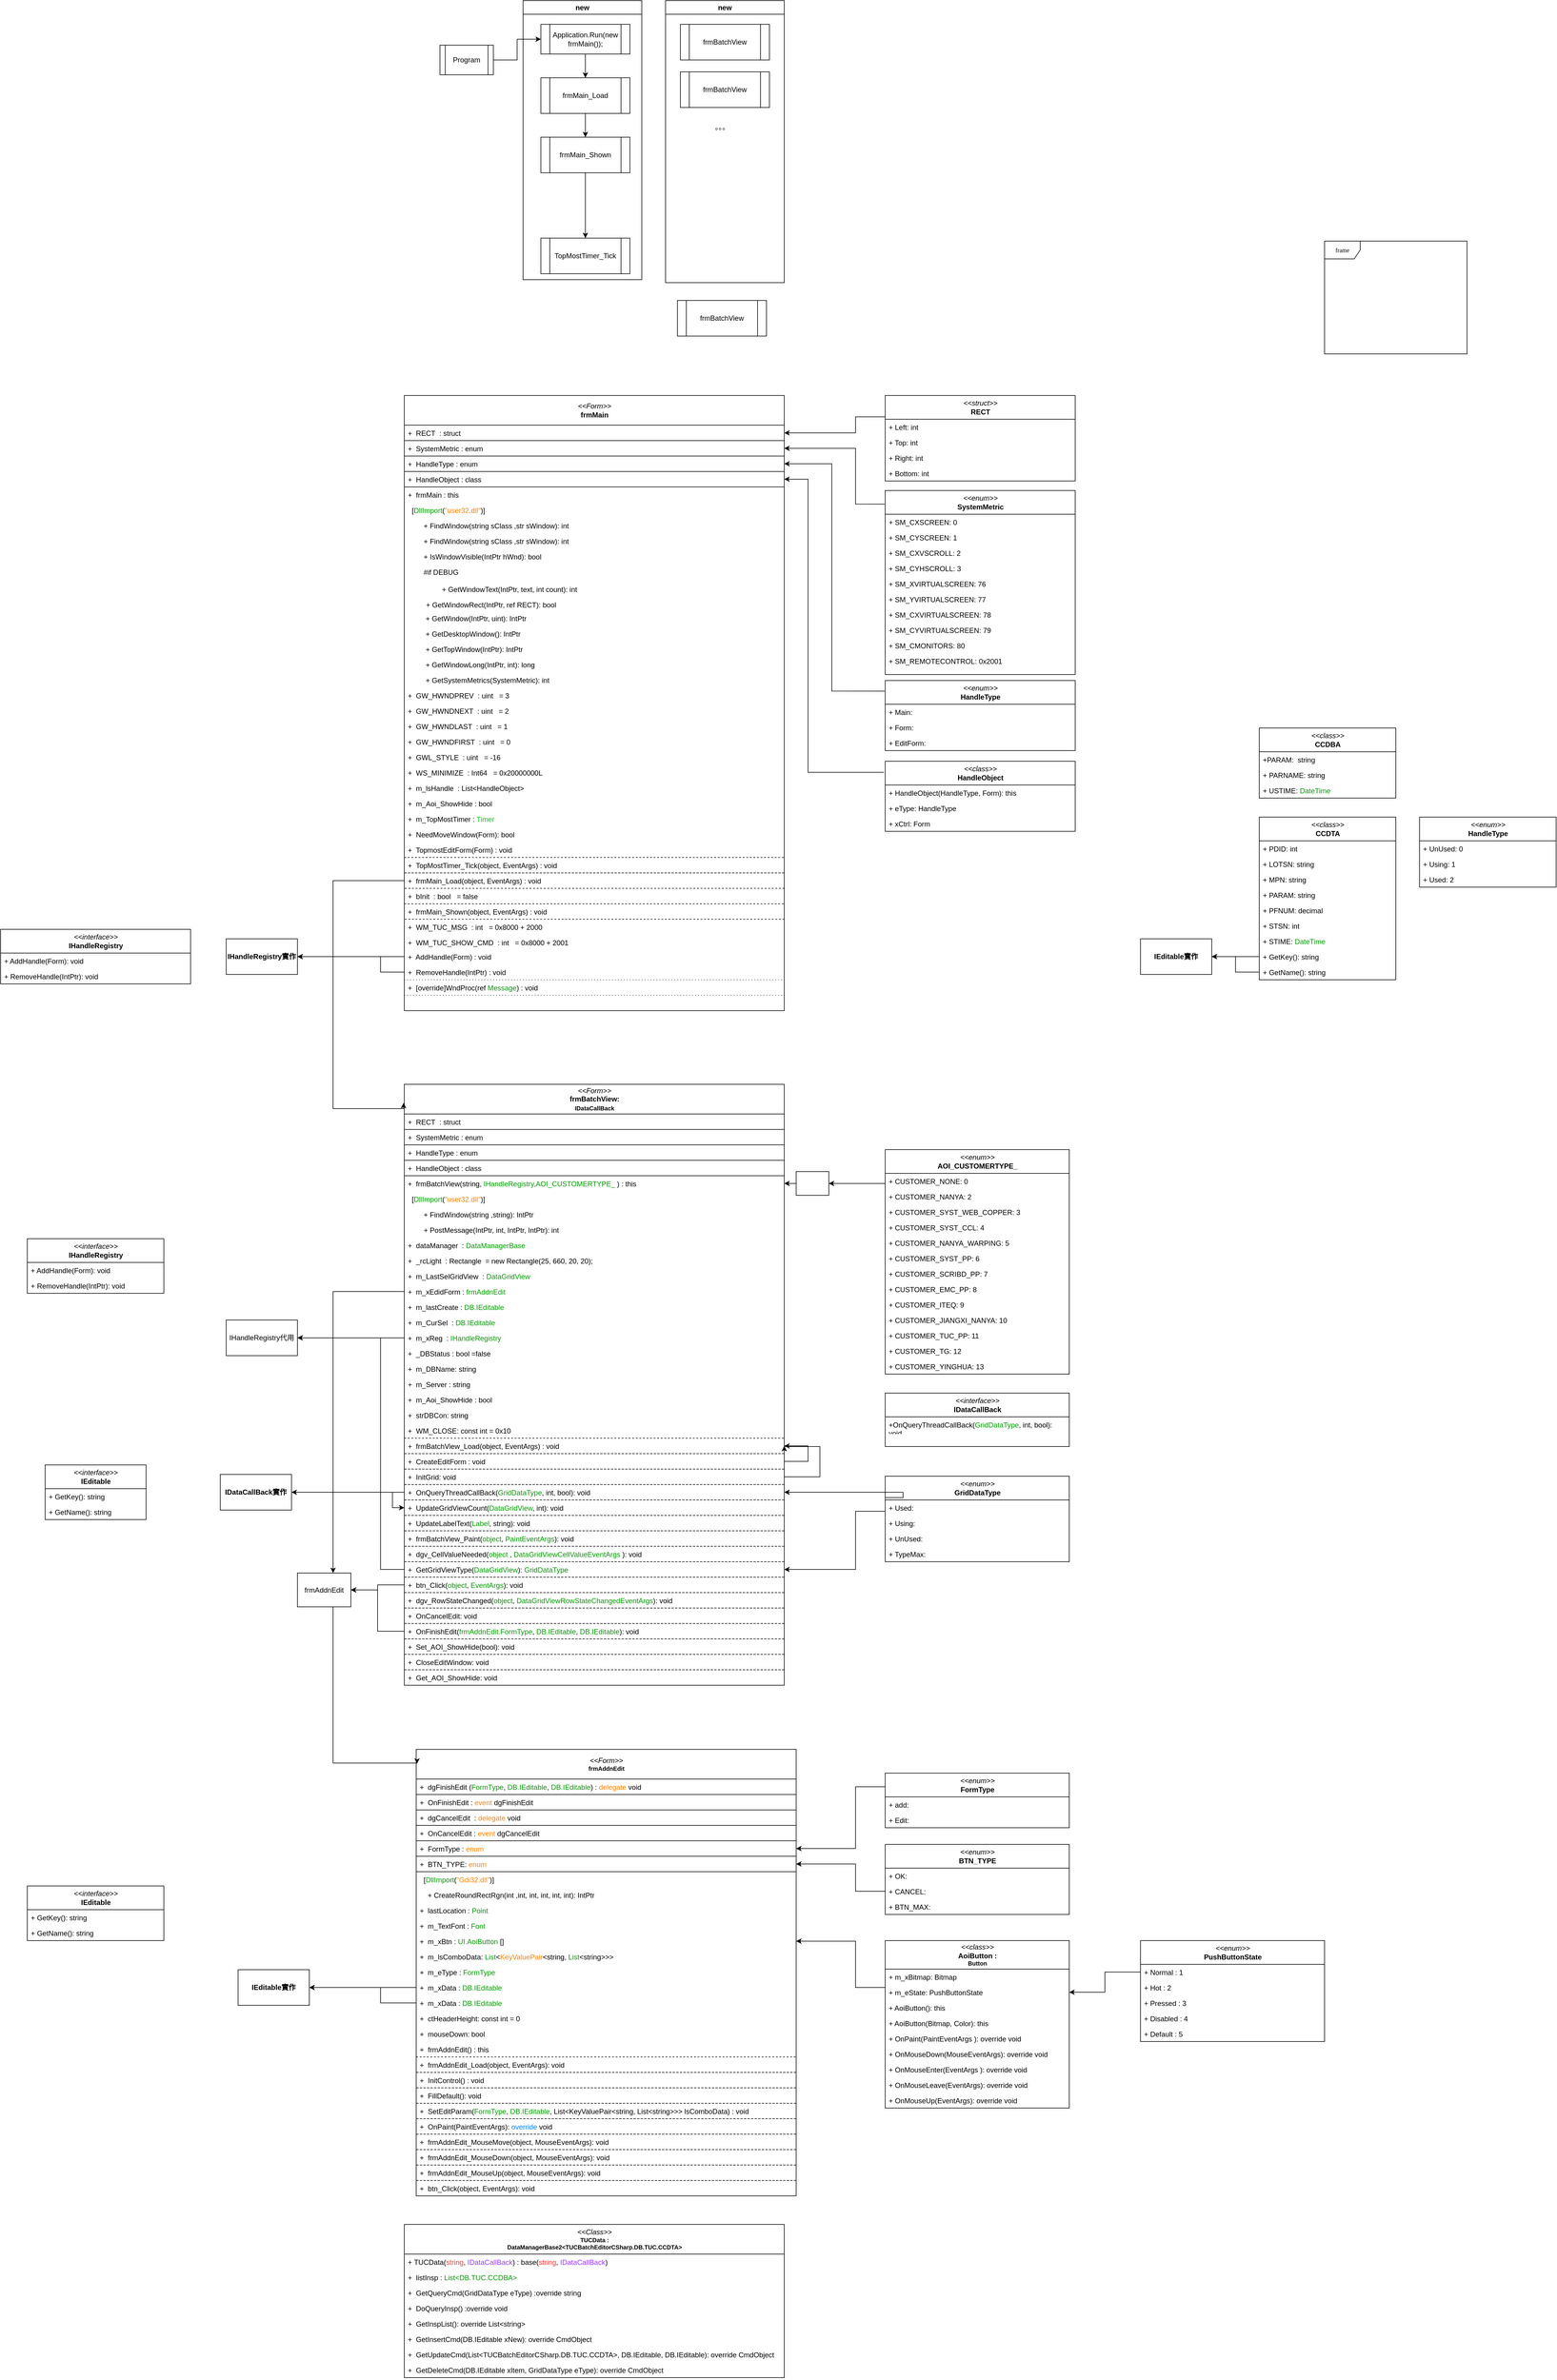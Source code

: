 <mxfile version="21.6.9" type="github">
  <diagram name="Page-1" id="c4acf3e9-155e-7222-9cf6-157b1a14988f">
    <mxGraphModel dx="1874" dy="1641" grid="1" gridSize="10" guides="1" tooltips="1" connect="1" arrows="1" fold="1" page="1" pageScale="1" pageWidth="850" pageHeight="1100" background="none" math="0" shadow="0">
      <root>
        <mxCell id="0" />
        <mxCell id="1" parent="0" />
        <mxCell id="kXERH5WRXTDbvPKdv0Vd-1" value="frame" style="shape=umlFrame;whiteSpace=wrap;html=1;rounded=0;shadow=0;comic=0;labelBackgroundColor=none;strokeWidth=1;fontFamily=Verdana;fontSize=10;align=center;strokeColor=default;fontColor=#000000;" parent="1" vertex="1">
          <mxGeometry x="1590" y="-100" width="240" height="190" as="geometry" />
        </mxCell>
        <mxCell id="kXERH5WRXTDbvPKdv0Vd-4" value="&lt;i style=&quot;border-color: var(--border-color); font-family: Helvetica; font-size: 12px;&quot;&gt;&amp;lt;&amp;lt;Form&amp;gt;&amp;gt;&lt;/i&gt;&lt;br style=&quot;border-color: var(--border-color); font-family: Helvetica; font-size: 12px;&quot;&gt;&lt;b style=&quot;border-color: var(--border-color); font-family: Helvetica; font-size: 12px; background-color: initial;&quot;&gt;frmMain&lt;/b&gt;" style="swimlane;html=1;fontStyle=0;childLayout=stackLayout;horizontal=1;startSize=50;fillColor=none;horizontalStack=0;resizeParent=1;resizeLast=0;collapsible=1;marginBottom=0;swimlaneFillColor=#ffffff;rounded=0;shadow=0;comic=0;labelBackgroundColor=none;strokeWidth=1;fontFamily=Verdana;fontSize=10;align=center;strokeColor=default;fontColor=#000000;" parent="1" vertex="1">
          <mxGeometry x="40" y="160" width="640" height="1036" as="geometry">
            <mxRectangle x="40" y="160" width="100" height="50" as="alternateBounds" />
          </mxGeometry>
        </mxCell>
        <mxCell id="kXERH5WRXTDbvPKdv0Vd-39" value="+&amp;nbsp; RECT&amp;nbsp; : struct" style="text;html=1;align=left;verticalAlign=top;spacingLeft=4;spacingRight=4;whiteSpace=wrap;overflow=hidden;rotatable=0;points=[[0,0.5],[1,0.5]];portConstraint=eastwest;labelBorderColor=none;strokeColor=default;" parent="kXERH5WRXTDbvPKdv0Vd-4" vertex="1">
          <mxGeometry y="50" width="640" height="26" as="geometry" />
        </mxCell>
        <mxCell id="kXERH5WRXTDbvPKdv0Vd-33" value="+&amp;nbsp; SystemMetric : enum&amp;nbsp;" style="text;html=1;align=left;verticalAlign=top;spacingLeft=4;spacingRight=4;whiteSpace=wrap;overflow=hidden;rotatable=0;points=[[0,0.5],[1,0.5]];portConstraint=eastwest;labelBorderColor=none;strokeColor=default;" parent="kXERH5WRXTDbvPKdv0Vd-4" vertex="1">
          <mxGeometry y="76" width="640" height="26" as="geometry" />
        </mxCell>
        <mxCell id="kXERH5WRXTDbvPKdv0Vd-55" value="+&amp;nbsp; HandleType : enum&amp;nbsp;" style="text;html=1;align=left;verticalAlign=top;spacingLeft=4;spacingRight=4;whiteSpace=wrap;overflow=hidden;rotatable=0;points=[[0,0.5],[1,0.5]];portConstraint=eastwest;labelBorderColor=none;strokeColor=default;" parent="kXERH5WRXTDbvPKdv0Vd-4" vertex="1">
          <mxGeometry y="102" width="640" height="26" as="geometry" />
        </mxCell>
        <mxCell id="kXERH5WRXTDbvPKdv0Vd-68" value="+&amp;nbsp; HandleObject : class&amp;nbsp;" style="text;html=1;align=left;verticalAlign=top;spacingLeft=4;spacingRight=4;whiteSpace=wrap;overflow=hidden;rotatable=0;points=[[0,0.5],[1,0.5]];portConstraint=eastwest;labelBorderColor=none;strokeColor=default;" parent="kXERH5WRXTDbvPKdv0Vd-4" vertex="1">
          <mxGeometry y="128" width="640" height="26" as="geometry" />
        </mxCell>
        <mxCell id="kXERH5WRXTDbvPKdv0Vd-79" value="+&amp;nbsp; frmMain : this&amp;nbsp;" style="text;html=1;align=left;verticalAlign=top;spacingLeft=4;spacingRight=4;whiteSpace=wrap;overflow=hidden;rotatable=0;points=[[0,0.5],[1,0.5]];portConstraint=eastwest;labelBorderColor=none;strokeColor=none;" parent="kXERH5WRXTDbvPKdv0Vd-4" vertex="1">
          <mxGeometry y="154" width="640" height="26" as="geometry" />
        </mxCell>
        <mxCell id="kXERH5WRXTDbvPKdv0Vd-5" value="&amp;nbsp;&amp;nbsp;[&lt;font color=&quot;#009900&quot;&gt;DllImport&lt;/font&gt;(&lt;font color=&quot;#ff8000&quot;&gt;&quot;user32.dll&quot;&lt;/font&gt;)]" style="text;html=1;strokeColor=none;fillColor=none;align=left;verticalAlign=top;spacingLeft=4;spacingRight=4;whiteSpace=wrap;overflow=hidden;rotatable=0;points=[[0,0.5],[1,0.5]];portConstraint=eastwest;" parent="kXERH5WRXTDbvPKdv0Vd-4" vertex="1">
          <mxGeometry y="180" width="640" height="26" as="geometry" />
        </mxCell>
        <mxCell id="kXERH5WRXTDbvPKdv0Vd-6" value="&lt;span style=&quot;white-space: pre;&quot;&gt;&#x9;&lt;/span&gt;+ &lt;font&gt;FindWindow&lt;/font&gt;(string sClass ,str sWindow): int" style="text;html=1;strokeColor=none;fillColor=none;align=left;verticalAlign=top;spacingLeft=4;spacingRight=4;whiteSpace=wrap;overflow=hidden;rotatable=0;points=[[0,0.5],[1,0.5]];portConstraint=eastwest;fontColor=#000000;" parent="kXERH5WRXTDbvPKdv0Vd-4" vertex="1">
          <mxGeometry y="206" width="640" height="26" as="geometry" />
        </mxCell>
        <mxCell id="kXERH5WRXTDbvPKdv0Vd-7" value="&lt;span style=&quot;white-space: pre;&quot;&gt;&#x9;&lt;/span&gt;+ &lt;font&gt;FindWindow&lt;/font&gt;(string sClass ,str sWindow): int" style="text;html=1;strokeColor=none;fillColor=none;align=left;verticalAlign=top;spacingLeft=4;spacingRight=4;whiteSpace=wrap;overflow=hidden;rotatable=0;points=[[0,0.5],[1,0.5]];portConstraint=eastwest;fontColor=#000000;" parent="kXERH5WRXTDbvPKdv0Vd-4" vertex="1">
          <mxGeometry y="232" width="640" height="26" as="geometry" />
        </mxCell>
        <mxCell id="kXERH5WRXTDbvPKdv0Vd-8" value="&#x9;&lt;span style=&quot;white-space: pre;&quot;&gt;&#x9;&lt;/span&gt;+&amp;nbsp;&lt;span style=&quot;background-color: initial;&quot;&gt;&lt;font&gt;IsWindowVisible&lt;/font&gt;(IntPtr hWnd): bool&lt;/span&gt;&lt;br&gt;&lt;div&gt;&lt;br&gt;&lt;/div&gt;" style="text;html=1;strokeColor=none;fillColor=none;align=left;verticalAlign=top;spacingLeft=4;spacingRight=4;whiteSpace=wrap;overflow=hidden;rotatable=0;points=[[0,0.5],[1,0.5]];portConstraint=eastwest;fontColor=#000000;" parent="kXERH5WRXTDbvPKdv0Vd-4" vertex="1">
          <mxGeometry y="258" width="640" height="26" as="geometry" />
        </mxCell>
        <mxCell id="kXERH5WRXTDbvPKdv0Vd-10" value="&lt;span style=&quot;white-space: pre;&quot;&gt;&#x9;&lt;/span&gt;#if DEBUG" style="text;html=1;strokeColor=none;fillColor=none;align=left;verticalAlign=top;spacingLeft=4;spacingRight=4;whiteSpace=wrap;overflow=hidden;rotatable=0;points=[[0,0.5],[1,0.5]];portConstraint=eastwest;fontColor=#000000;" parent="kXERH5WRXTDbvPKdv0Vd-4" vertex="1">
          <mxGeometry y="284" width="640" height="26" as="geometry" />
        </mxCell>
        <mxCell id="kXERH5WRXTDbvPKdv0Vd-11" value="&lt;p style=&quot;border-color: var(--border-color); margin: 0px 0px 0px 4px; line-height: 20.4px;&quot;&gt;&lt;span style=&quot;white-space: pre;&quot;&gt;&#x9;&lt;/span&gt;&lt;span style=&quot;white-space: pre;&quot;&gt;&#x9;&lt;/span&gt;+ &lt;font&gt;GetWindowText&lt;/font&gt;(IntPtr, text, int count): int&lt;/p&gt;&lt;div&gt;&lt;br&gt;&lt;/div&gt;" style="text;html=1;strokeColor=none;fillColor=none;align=left;verticalAlign=top;spacingLeft=4;spacingRight=4;whiteSpace=wrap;overflow=hidden;rotatable=0;points=[[0,0.5],[1,0.5]];portConstraint=eastwest;fontColor=#000000;" parent="kXERH5WRXTDbvPKdv0Vd-4" vertex="1">
          <mxGeometry y="310" width="640" height="26" as="geometry" />
        </mxCell>
        <mxCell id="kXERH5WRXTDbvPKdv0Vd-12" value="&lt;p style=&quot;border-color: var(--border-color); margin: 0px 0px 0px 4px; line-height: 20.4px;&quot;&gt;&lt;span style=&quot;white-space: pre;&quot;&gt;&#x9;&lt;/span&gt;+ &lt;font&gt;GetWindowRect&lt;/font&gt;(IntPtr, ref RECT): bool&lt;br style=&quot;border-color: var(--border-color);&quot;&gt;&lt;/p&gt;&lt;div&gt;&lt;span style=&quot;border-color: var(--border-color); background-color: initial;&quot;&gt;&lt;br&gt;&lt;/span&gt;&lt;/div&gt;" style="text;html=1;strokeColor=none;fillColor=none;align=left;verticalAlign=top;spacingLeft=4;spacingRight=4;whiteSpace=wrap;overflow=hidden;rotatable=0;points=[[0,0.5],[1,0.5]];portConstraint=eastwest;fontColor=#000000;" parent="kXERH5WRXTDbvPKdv0Vd-4" vertex="1">
          <mxGeometry y="336" width="640" height="26" as="geometry" />
        </mxCell>
        <mxCell id="kXERH5WRXTDbvPKdv0Vd-13" value="&amp;nbsp; &amp;nbsp; &lt;span style=&quot;&quot;&gt;&lt;span style=&quot;white-space: pre;&quot;&gt;&amp;nbsp;&amp;nbsp;&amp;nbsp;&amp;nbsp;&lt;/span&gt;&lt;/span&gt;&amp;nbsp;+ &lt;font&gt;GetWindow&lt;/font&gt;(IntPtr, uint): IntPtr" style="text;html=1;strokeColor=none;fillColor=none;align=left;verticalAlign=top;spacingLeft=4;spacingRight=4;whiteSpace=wrap;overflow=hidden;rotatable=0;points=[[0,0.5],[1,0.5]];portConstraint=eastwest;fontColor=#000000;" parent="kXERH5WRXTDbvPKdv0Vd-4" vertex="1">
          <mxGeometry y="362" width="640" height="26" as="geometry" />
        </mxCell>
        <mxCell id="kXERH5WRXTDbvPKdv0Vd-14" value="&amp;nbsp; &amp;nbsp; &lt;span style=&quot;&quot;&gt;&lt;span style=&quot;&quot;&gt;&amp;nbsp;&amp;nbsp;&amp;nbsp;&amp;nbsp;&lt;/span&gt;&lt;/span&gt;&amp;nbsp;+ &lt;font&gt;GetDesktopWindow&lt;/font&gt;(): IntPtr" style="text;html=1;strokeColor=none;fillColor=none;align=left;verticalAlign=top;spacingLeft=4;spacingRight=4;whiteSpace=wrap;overflow=hidden;rotatable=0;points=[[0,0.5],[1,0.5]];portConstraint=eastwest;fontColor=#000000;" parent="kXERH5WRXTDbvPKdv0Vd-4" vertex="1">
          <mxGeometry y="388" width="640" height="26" as="geometry" />
        </mxCell>
        <mxCell id="kXERH5WRXTDbvPKdv0Vd-15" value="&amp;nbsp; &amp;nbsp; &lt;span style=&quot;&quot;&gt;&lt;span style=&quot;&quot;&gt;&amp;nbsp;&amp;nbsp;&amp;nbsp;&amp;nbsp;&lt;/span&gt;&lt;/span&gt;&amp;nbsp;+ &lt;font&gt;GetTopWindow&lt;/font&gt;(IntPtr): IntPtr" style="text;html=1;strokeColor=none;fillColor=none;align=left;verticalAlign=top;spacingLeft=4;spacingRight=4;whiteSpace=wrap;overflow=hidden;rotatable=0;points=[[0,0.5],[1,0.5]];portConstraint=eastwest;fontColor=#000000;" parent="kXERH5WRXTDbvPKdv0Vd-4" vertex="1">
          <mxGeometry y="414" width="640" height="26" as="geometry" />
        </mxCell>
        <mxCell id="kXERH5WRXTDbvPKdv0Vd-16" value="&amp;nbsp; &amp;nbsp; &lt;span style=&quot;&quot;&gt;&lt;span style=&quot;&quot;&gt;&amp;nbsp;&amp;nbsp;&amp;nbsp;&amp;nbsp;&lt;/span&gt;&lt;/span&gt;&amp;nbsp;+ &lt;font&gt;GetWindowLong&lt;/font&gt;(IntPtr, int): long" style="text;html=1;strokeColor=none;fillColor=none;align=left;verticalAlign=top;spacingLeft=4;spacingRight=4;whiteSpace=wrap;overflow=hidden;rotatable=0;points=[[0,0.5],[1,0.5]];portConstraint=eastwest;fontColor=#000000;" parent="kXERH5WRXTDbvPKdv0Vd-4" vertex="1">
          <mxGeometry y="440" width="640" height="26" as="geometry" />
        </mxCell>
        <mxCell id="kXERH5WRXTDbvPKdv0Vd-54" value="&amp;nbsp; &amp;nbsp; &lt;span style=&quot;&quot;&gt;&lt;span style=&quot;&quot;&gt;&amp;nbsp;&amp;nbsp;&amp;nbsp;&amp;nbsp;&lt;/span&gt;&lt;/span&gt;&amp;nbsp;+ &lt;font&gt;GetSystemMetrics&lt;/font&gt;(SystemMetric): int" style="text;html=1;strokeColor=none;fillColor=none;align=left;verticalAlign=top;spacingLeft=4;spacingRight=4;whiteSpace=wrap;overflow=hidden;rotatable=0;points=[[0,0.5],[1,0.5]];portConstraint=eastwest;fontColor=#000000;" parent="kXERH5WRXTDbvPKdv0Vd-4" vertex="1">
          <mxGeometry y="466" width="640" height="26" as="geometry" />
        </mxCell>
        <mxCell id="kXERH5WRXTDbvPKdv0Vd-17" value="+&amp;nbsp; GW_HWNDPREV&amp;nbsp; : uint&amp;nbsp; &amp;nbsp;= 3" style="text;html=1;align=left;verticalAlign=top;spacingLeft=4;spacingRight=4;whiteSpace=wrap;overflow=hidden;rotatable=0;points=[[0,0.5],[1,0.5]];portConstraint=eastwest;labelBorderColor=none;strokeColor=none;" parent="kXERH5WRXTDbvPKdv0Vd-4" vertex="1">
          <mxGeometry y="492" width="640" height="26" as="geometry" />
        </mxCell>
        <mxCell id="kXERH5WRXTDbvPKdv0Vd-21" value="+&amp;nbsp; GW_HWNDNEXT&amp;nbsp; : uint&amp;nbsp; &amp;nbsp;= 2" style="text;html=1;align=left;verticalAlign=top;spacingLeft=4;spacingRight=4;whiteSpace=wrap;overflow=hidden;rotatable=0;points=[[0,0.5],[1,0.5]];portConstraint=eastwest;labelBorderColor=none;strokeColor=none;" parent="kXERH5WRXTDbvPKdv0Vd-4" vertex="1">
          <mxGeometry y="518" width="640" height="26" as="geometry" />
        </mxCell>
        <mxCell id="kXERH5WRXTDbvPKdv0Vd-22" value="+&amp;nbsp; GW_HWNDLAST&amp;nbsp; : uint&amp;nbsp; &amp;nbsp;= 1" style="text;html=1;align=left;verticalAlign=top;spacingLeft=4;spacingRight=4;whiteSpace=wrap;overflow=hidden;rotatable=0;points=[[0,0.5],[1,0.5]];portConstraint=eastwest;labelBorderColor=none;strokeColor=none;" parent="kXERH5WRXTDbvPKdv0Vd-4" vertex="1">
          <mxGeometry y="544" width="640" height="26" as="geometry" />
        </mxCell>
        <mxCell id="kXERH5WRXTDbvPKdv0Vd-23" value="+&amp;nbsp; GW_HWNDFIRST&amp;nbsp; : uint&amp;nbsp; &amp;nbsp;= 0" style="text;html=1;align=left;verticalAlign=top;spacingLeft=4;spacingRight=4;whiteSpace=wrap;overflow=hidden;rotatable=0;points=[[0,0.5],[1,0.5]];portConstraint=eastwest;labelBorderColor=none;strokeColor=none;" parent="kXERH5WRXTDbvPKdv0Vd-4" vertex="1">
          <mxGeometry y="570" width="640" height="26" as="geometry" />
        </mxCell>
        <mxCell id="kXERH5WRXTDbvPKdv0Vd-24" value="+&amp;nbsp; GWL_STYLE&amp;nbsp; : uint&amp;nbsp; &amp;nbsp;= -16" style="text;html=1;align=left;verticalAlign=top;spacingLeft=4;spacingRight=4;whiteSpace=wrap;overflow=hidden;rotatable=0;points=[[0,0.5],[1,0.5]];portConstraint=eastwest;labelBorderColor=none;strokeColor=none;" parent="kXERH5WRXTDbvPKdv0Vd-4" vertex="1">
          <mxGeometry y="596" width="640" height="26" as="geometry" />
        </mxCell>
        <mxCell id="kXERH5WRXTDbvPKdv0Vd-25" value="+&amp;nbsp; WS_MINIMIZE&amp;nbsp; : Int64&amp;nbsp; &amp;nbsp;= 0x20000000L" style="text;html=1;align=left;verticalAlign=top;spacingLeft=4;spacingRight=4;whiteSpace=wrap;overflow=hidden;rotatable=0;points=[[0,0.5],[1,0.5]];portConstraint=eastwest;labelBorderColor=none;strokeColor=none;" parent="kXERH5WRXTDbvPKdv0Vd-4" vertex="1">
          <mxGeometry y="622" width="640" height="26" as="geometry" />
        </mxCell>
        <mxCell id="kXERH5WRXTDbvPKdv0Vd-74" value="+&amp;nbsp; m_lsHandle&amp;nbsp; : List&amp;lt;HandleObject&amp;gt;" style="text;html=1;align=left;verticalAlign=top;spacingLeft=4;spacingRight=4;whiteSpace=wrap;overflow=hidden;rotatable=0;points=[[0,0.5],[1,0.5]];portConstraint=eastwest;labelBorderColor=none;strokeColor=none;" parent="kXERH5WRXTDbvPKdv0Vd-4" vertex="1">
          <mxGeometry y="648" width="640" height="26" as="geometry" />
        </mxCell>
        <mxCell id="kXERH5WRXTDbvPKdv0Vd-76" value="+&amp;nbsp; m_Aoi_ShowHide : bool" style="text;html=1;align=left;verticalAlign=top;spacingLeft=4;spacingRight=4;whiteSpace=wrap;overflow=hidden;rotatable=0;points=[[0,0.5],[1,0.5]];portConstraint=eastwest;labelBorderColor=none;strokeColor=none;" parent="kXERH5WRXTDbvPKdv0Vd-4" vertex="1">
          <mxGeometry y="674" width="640" height="26" as="geometry" />
        </mxCell>
        <mxCell id="kXERH5WRXTDbvPKdv0Vd-77" value="+&amp;nbsp; m_TopMostTimer : &lt;font color=&quot;#00cc00&quot;&gt;Timer&lt;/font&gt;" style="text;html=1;align=left;verticalAlign=top;spacingLeft=4;spacingRight=4;whiteSpace=wrap;overflow=hidden;rotatable=0;points=[[0,0.5],[1,0.5]];portConstraint=eastwest;labelBorderColor=none;strokeColor=none;" parent="kXERH5WRXTDbvPKdv0Vd-4" vertex="1">
          <mxGeometry y="700" width="640" height="26" as="geometry" />
        </mxCell>
        <mxCell id="kXERH5WRXTDbvPKdv0Vd-78" value="+&amp;nbsp; NeedMoveWindow(Form): bool" style="text;html=1;align=left;verticalAlign=top;spacingLeft=4;spacingRight=4;whiteSpace=wrap;overflow=hidden;rotatable=0;points=[[0,0.5],[1,0.5]];portConstraint=eastwest;labelBorderColor=none;strokeColor=none;" parent="kXERH5WRXTDbvPKdv0Vd-4" vertex="1">
          <mxGeometry y="726" width="640" height="26" as="geometry" />
        </mxCell>
        <mxCell id="kXERH5WRXTDbvPKdv0Vd-80" value="+&amp;nbsp; TopmostEditForm(Form) : void" style="text;html=1;align=left;verticalAlign=top;spacingLeft=4;spacingRight=4;whiteSpace=wrap;overflow=hidden;rotatable=0;points=[[0,0.5],[1,0.5]];portConstraint=eastwest;labelBorderColor=none;strokeColor=none;" parent="kXERH5WRXTDbvPKdv0Vd-4" vertex="1">
          <mxGeometry y="752" width="640" height="26" as="geometry" />
        </mxCell>
        <mxCell id="kXERH5WRXTDbvPKdv0Vd-81" value="+&amp;nbsp; TopMostTimer_Tick(object, EventArgs) : void" style="text;html=1;align=left;verticalAlign=top;spacingLeft=4;spacingRight=4;whiteSpace=wrap;overflow=hidden;rotatable=0;points=[[0,0.5],[1,0.5]];portConstraint=eastwest;labelBorderColor=none;strokeColor=default;dashed=1;" parent="kXERH5WRXTDbvPKdv0Vd-4" vertex="1">
          <mxGeometry y="778" width="640" height="26" as="geometry" />
        </mxCell>
        <mxCell id="kXERH5WRXTDbvPKdv0Vd-82" value="+&amp;nbsp; frmMain_Load(object, EventArgs) : void" style="text;html=1;align=left;verticalAlign=top;spacingLeft=4;spacingRight=4;whiteSpace=wrap;overflow=hidden;rotatable=0;points=[[0,0.5],[1,0.5]];portConstraint=eastwest;labelBorderColor=none;strokeColor=default;dashed=1;" parent="kXERH5WRXTDbvPKdv0Vd-4" vertex="1">
          <mxGeometry y="804" width="640" height="26" as="geometry" />
        </mxCell>
        <mxCell id="kXERH5WRXTDbvPKdv0Vd-83" value="+&amp;nbsp; bInit&amp;nbsp; : bool&amp;nbsp; &amp;nbsp;= false" style="text;html=1;align=left;verticalAlign=top;spacingLeft=4;spacingRight=4;whiteSpace=wrap;overflow=hidden;rotatable=0;points=[[0,0.5],[1,0.5]];portConstraint=eastwest;labelBorderColor=none;strokeColor=none;" parent="kXERH5WRXTDbvPKdv0Vd-4" vertex="1">
          <mxGeometry y="830" width="640" height="26" as="geometry" />
        </mxCell>
        <mxCell id="kXERH5WRXTDbvPKdv0Vd-85" value="+&amp;nbsp; frmMain_Shown(object, EventArgs) : void" style="text;html=1;align=left;verticalAlign=top;spacingLeft=4;spacingRight=4;whiteSpace=wrap;overflow=hidden;rotatable=0;points=[[0,0.5],[1,0.5]];portConstraint=eastwest;labelBorderColor=none;strokeColor=default;dashed=1;" parent="kXERH5WRXTDbvPKdv0Vd-4" vertex="1">
          <mxGeometry y="856" width="640" height="26" as="geometry" />
        </mxCell>
        <mxCell id="kXERH5WRXTDbvPKdv0Vd-86" value="+&amp;nbsp; WM_TUC_MSG&amp;nbsp; : int&amp;nbsp; &amp;nbsp;=&amp;nbsp;0x8000 + 2000" style="text;html=1;align=left;verticalAlign=top;spacingLeft=4;spacingRight=4;whiteSpace=wrap;overflow=hidden;rotatable=0;points=[[0,0.5],[1,0.5]];portConstraint=eastwest;labelBorderColor=none;strokeColor=none;" parent="kXERH5WRXTDbvPKdv0Vd-4" vertex="1">
          <mxGeometry y="882" width="640" height="26" as="geometry" />
        </mxCell>
        <mxCell id="kXERH5WRXTDbvPKdv0Vd-87" value="+&amp;nbsp; WM_TUC_SHOW_CMD&amp;nbsp; : int&amp;nbsp; &amp;nbsp;=&amp;nbsp;0x8000 + 2001" style="text;html=1;align=left;verticalAlign=top;spacingLeft=4;spacingRight=4;whiteSpace=wrap;overflow=hidden;rotatable=0;points=[[0,0.5],[1,0.5]];portConstraint=eastwest;labelBorderColor=none;strokeColor=none;" parent="kXERH5WRXTDbvPKdv0Vd-4" vertex="1">
          <mxGeometry y="908" width="640" height="24" as="geometry" />
        </mxCell>
        <mxCell id="kXERH5WRXTDbvPKdv0Vd-88" value="+&amp;nbsp; AddHandle(Form) : void" style="text;html=1;align=left;verticalAlign=top;spacingLeft=4;spacingRight=4;whiteSpace=wrap;overflow=hidden;rotatable=0;points=[[0,0.5],[1,0.5]];portConstraint=eastwest;labelBorderColor=none;strokeColor=none;" parent="kXERH5WRXTDbvPKdv0Vd-4" vertex="1">
          <mxGeometry y="932" width="640" height="26" as="geometry" />
        </mxCell>
        <mxCell id="kXERH5WRXTDbvPKdv0Vd-89" value="+&amp;nbsp; RemoveHandle(IntPtr) : void" style="text;html=1;align=left;verticalAlign=top;spacingLeft=4;spacingRight=4;whiteSpace=wrap;overflow=hidden;rotatable=0;points=[[0,0.5],[1,0.5]];portConstraint=eastwest;labelBorderColor=none;strokeColor=none;" parent="kXERH5WRXTDbvPKdv0Vd-4" vertex="1">
          <mxGeometry y="958" width="640" height="26" as="geometry" />
        </mxCell>
        <mxCell id="kXERH5WRXTDbvPKdv0Vd-90" value="+&amp;nbsp; [override]WndProc(ref &lt;font color=&quot;#009900&quot;&gt;Message&lt;/font&gt;) : void" style="text;html=1;align=left;verticalAlign=top;spacingLeft=4;spacingRight=4;whiteSpace=wrap;overflow=hidden;rotatable=0;points=[[0,0.5],[1,0.5]];portConstraint=eastwest;labelBorderColor=none;strokeColor=default;dashed=1;dashPattern=1 4;" parent="kXERH5WRXTDbvPKdv0Vd-4" vertex="1">
          <mxGeometry y="984" width="640" height="26" as="geometry" />
        </mxCell>
        <mxCell id="kXERH5WRXTDbvPKdv0Vd-26" value="&lt;i style=&quot;border-color: var(--border-color); font-size: 12px; font-family: Helvetica;&quot;&gt;&amp;lt;&amp;lt;enum&amp;gt;&amp;gt;&lt;/i&gt;&lt;br style=&quot;border-color: var(--border-color); font-size: 12px; font-family: Helvetica;&quot;&gt;&lt;b style=&quot;border-color: var(--border-color); font-size: 12px; background-color: initial; font-family: Helvetica;&quot;&gt;SystemMetric&lt;/b&gt;" style="swimlane;html=1;fontStyle=0;childLayout=stackLayout;horizontal=1;startSize=40;fillColor=none;horizontalStack=0;resizeParent=1;resizeLast=0;collapsible=1;marginBottom=0;swimlaneFillColor=#ffffff;rounded=0;shadow=0;comic=0;labelBackgroundColor=none;strokeWidth=1;fontFamily=Verdana;fontSize=10;align=center;" parent="1" vertex="1">
          <mxGeometry x="850" y="320" width="320" height="310" as="geometry" />
        </mxCell>
        <mxCell id="kXERH5WRXTDbvPKdv0Vd-27" value="+ SM_CXSCREEN: 0" style="text;html=1;strokeColor=none;fillColor=none;align=left;verticalAlign=top;spacingLeft=4;spacingRight=4;whiteSpace=wrap;overflow=hidden;rotatable=0;points=[[0,0.5],[1,0.5]];portConstraint=eastwest;" parent="kXERH5WRXTDbvPKdv0Vd-26" vertex="1">
          <mxGeometry y="40" width="320" height="26" as="geometry" />
        </mxCell>
        <mxCell id="kXERH5WRXTDbvPKdv0Vd-28" value="+ SM_CYSCREEN: 1" style="text;html=1;strokeColor=none;fillColor=none;align=left;verticalAlign=top;spacingLeft=4;spacingRight=4;whiteSpace=wrap;overflow=hidden;rotatable=0;points=[[0,0.5],[1,0.5]];portConstraint=eastwest;" parent="kXERH5WRXTDbvPKdv0Vd-26" vertex="1">
          <mxGeometry y="66" width="320" height="26" as="geometry" />
        </mxCell>
        <mxCell id="kXERH5WRXTDbvPKdv0Vd-29" value="+ SM_CXVSCROLL: 2" style="text;html=1;strokeColor=none;fillColor=none;align=left;verticalAlign=top;spacingLeft=4;spacingRight=4;whiteSpace=wrap;overflow=hidden;rotatable=0;points=[[0,0.5],[1,0.5]];portConstraint=eastwest;" parent="kXERH5WRXTDbvPKdv0Vd-26" vertex="1">
          <mxGeometry y="92" width="320" height="26" as="geometry" />
        </mxCell>
        <mxCell id="kXERH5WRXTDbvPKdv0Vd-30" value="+ SM_CYHSCROLL: 3" style="text;html=1;strokeColor=none;fillColor=none;align=left;verticalAlign=top;spacingLeft=4;spacingRight=4;whiteSpace=wrap;overflow=hidden;rotatable=0;points=[[0,0.5],[1,0.5]];portConstraint=eastwest;" parent="kXERH5WRXTDbvPKdv0Vd-26" vertex="1">
          <mxGeometry y="118" width="320" height="26" as="geometry" />
        </mxCell>
        <mxCell id="kXERH5WRXTDbvPKdv0Vd-31" value="+ SM_XVIRTUALSCREEN: 76" style="text;html=1;strokeColor=none;fillColor=none;align=left;verticalAlign=top;spacingLeft=4;spacingRight=4;whiteSpace=wrap;overflow=hidden;rotatable=0;points=[[0,0.5],[1,0.5]];portConstraint=eastwest;" parent="kXERH5WRXTDbvPKdv0Vd-26" vertex="1">
          <mxGeometry y="144" width="320" height="26" as="geometry" />
        </mxCell>
        <mxCell id="kXERH5WRXTDbvPKdv0Vd-32" value="+ SM_YVIRTUALSCREEN: 77" style="text;html=1;strokeColor=none;fillColor=none;align=left;verticalAlign=top;spacingLeft=4;spacingRight=4;whiteSpace=wrap;overflow=hidden;rotatable=0;points=[[0,0.5],[1,0.5]];portConstraint=eastwest;" parent="kXERH5WRXTDbvPKdv0Vd-26" vertex="1">
          <mxGeometry y="170" width="320" height="26" as="geometry" />
        </mxCell>
        <mxCell id="kXERH5WRXTDbvPKdv0Vd-34" value="+ SM_CXVIRTUALSCREEN: 78" style="text;html=1;strokeColor=none;fillColor=none;align=left;verticalAlign=top;spacingLeft=4;spacingRight=4;whiteSpace=wrap;overflow=hidden;rotatable=0;points=[[0,0.5],[1,0.5]];portConstraint=eastwest;" parent="kXERH5WRXTDbvPKdv0Vd-26" vertex="1">
          <mxGeometry y="196" width="320" height="26" as="geometry" />
        </mxCell>
        <mxCell id="kXERH5WRXTDbvPKdv0Vd-35" value="+ SM_CYVIRTUALSCREEN: 79" style="text;html=1;strokeColor=none;fillColor=none;align=left;verticalAlign=top;spacingLeft=4;spacingRight=4;whiteSpace=wrap;overflow=hidden;rotatable=0;points=[[0,0.5],[1,0.5]];portConstraint=eastwest;" parent="kXERH5WRXTDbvPKdv0Vd-26" vertex="1">
          <mxGeometry y="222" width="320" height="26" as="geometry" />
        </mxCell>
        <mxCell id="kXERH5WRXTDbvPKdv0Vd-36" value="+ SM_CMONITORS: 80" style="text;html=1;strokeColor=none;fillColor=none;align=left;verticalAlign=top;spacingLeft=4;spacingRight=4;whiteSpace=wrap;overflow=hidden;rotatable=0;points=[[0,0.5],[1,0.5]];portConstraint=eastwest;" parent="kXERH5WRXTDbvPKdv0Vd-26" vertex="1">
          <mxGeometry y="248" width="320" height="26" as="geometry" />
        </mxCell>
        <mxCell id="kXERH5WRXTDbvPKdv0Vd-37" value="+ SM_REMOTECONTROL: 0x2001" style="text;html=1;strokeColor=none;fillColor=none;align=left;verticalAlign=top;spacingLeft=4;spacingRight=4;whiteSpace=wrap;overflow=hidden;rotatable=0;points=[[0,0.5],[1,0.5]];portConstraint=eastwest;" parent="kXERH5WRXTDbvPKdv0Vd-26" vertex="1">
          <mxGeometry y="274" width="320" height="26" as="geometry" />
        </mxCell>
        <mxCell id="0vwsj-OxrEaZ8M-4bbcg-89" style="edgeStyle=orthogonalEdgeStyle;rounded=0;orthogonalLoop=1;jettySize=auto;html=1;exitX=0;exitY=0.25;exitDx=0;exitDy=0;entryX=1;entryY=0.5;entryDx=0;entryDy=0;" parent="1" source="kXERH5WRXTDbvPKdv0Vd-40" target="kXERH5WRXTDbvPKdv0Vd-39" edge="1">
          <mxGeometry relative="1" as="geometry">
            <Array as="points">
              <mxPoint x="800" y="196" />
              <mxPoint x="800" y="223" />
            </Array>
          </mxGeometry>
        </mxCell>
        <mxCell id="kXERH5WRXTDbvPKdv0Vd-40" value="&lt;i style=&quot;border-color: var(--border-color); font-size: 12px; font-family: Helvetica;&quot;&gt;&amp;lt;&amp;lt;struct&amp;gt;&amp;gt;&lt;/i&gt;&lt;br style=&quot;border-color: var(--border-color); font-size: 12px; font-family: Helvetica;&quot;&gt;&lt;b style=&quot;border-color: var(--border-color); font-size: 12px; background-color: initial; font-family: Helvetica;&quot;&gt;RECT&lt;/b&gt;" style="swimlane;html=1;fontStyle=0;childLayout=stackLayout;horizontal=1;startSize=40;fillColor=none;horizontalStack=0;resizeParent=1;resizeLast=0;collapsible=1;marginBottom=0;swimlaneFillColor=#ffffff;rounded=0;shadow=0;comic=0;labelBackgroundColor=none;strokeWidth=1;fontFamily=Verdana;fontSize=10;align=center;" parent="1" vertex="1">
          <mxGeometry x="850" y="160" width="320" height="144" as="geometry">
            <mxRectangle x="520" y="160" width="100" height="40" as="alternateBounds" />
          </mxGeometry>
        </mxCell>
        <mxCell id="kXERH5WRXTDbvPKdv0Vd-41" value="+ Left: int" style="text;html=1;strokeColor=none;fillColor=none;align=left;verticalAlign=top;spacingLeft=4;spacingRight=4;whiteSpace=wrap;overflow=hidden;rotatable=0;points=[[0,0.5],[1,0.5]];portConstraint=eastwest;" parent="kXERH5WRXTDbvPKdv0Vd-40" vertex="1">
          <mxGeometry y="40" width="320" height="26" as="geometry" />
        </mxCell>
        <mxCell id="kXERH5WRXTDbvPKdv0Vd-42" value="+ Top: int" style="text;html=1;strokeColor=none;fillColor=none;align=left;verticalAlign=top;spacingLeft=4;spacingRight=4;whiteSpace=wrap;overflow=hidden;rotatable=0;points=[[0,0.5],[1,0.5]];portConstraint=eastwest;" parent="kXERH5WRXTDbvPKdv0Vd-40" vertex="1">
          <mxGeometry y="66" width="320" height="26" as="geometry" />
        </mxCell>
        <mxCell id="kXERH5WRXTDbvPKdv0Vd-43" value="+ Right: int" style="text;html=1;strokeColor=none;fillColor=none;align=left;verticalAlign=top;spacingLeft=4;spacingRight=4;whiteSpace=wrap;overflow=hidden;rotatable=0;points=[[0,0.5],[1,0.5]];portConstraint=eastwest;" parent="kXERH5WRXTDbvPKdv0Vd-40" vertex="1">
          <mxGeometry y="92" width="320" height="26" as="geometry" />
        </mxCell>
        <mxCell id="kXERH5WRXTDbvPKdv0Vd-44" value="+ Bottom: int" style="text;html=1;strokeColor=none;fillColor=none;align=left;verticalAlign=top;spacingLeft=4;spacingRight=4;whiteSpace=wrap;overflow=hidden;rotatable=0;points=[[0,0.5],[1,0.5]];portConstraint=eastwest;" parent="kXERH5WRXTDbvPKdv0Vd-40" vertex="1">
          <mxGeometry y="118" width="320" height="26" as="geometry" />
        </mxCell>
        <mxCell id="0vwsj-OxrEaZ8M-4bbcg-90" style="edgeStyle=orthogonalEdgeStyle;rounded=0;orthogonalLoop=1;jettySize=auto;html=1;exitX=-0.003;exitY=0.151;exitDx=0;exitDy=0;entryX=1;entryY=0.5;entryDx=0;entryDy=0;exitPerimeter=0;" parent="1" source="kXERH5WRXTDbvPKdv0Vd-56" target="kXERH5WRXTDbvPKdv0Vd-55" edge="1">
          <mxGeometry relative="1" as="geometry">
            <Array as="points">
              <mxPoint x="760" y="658" />
              <mxPoint x="760" y="275" />
            </Array>
          </mxGeometry>
        </mxCell>
        <mxCell id="kXERH5WRXTDbvPKdv0Vd-56" value="&lt;i style=&quot;border-color: var(--border-color); font-size: 12px; font-family: Helvetica;&quot;&gt;&amp;lt;&amp;lt;enum&amp;gt;&amp;gt;&lt;/i&gt;&lt;br style=&quot;border-color: var(--border-color); font-size: 12px; font-family: Helvetica;&quot;&gt;&lt;b style=&quot;border-color: var(--border-color); font-size: 12px; background-color: initial; font-family: Helvetica;&quot;&gt;HandleType&lt;/b&gt;" style="swimlane;html=1;fontStyle=0;childLayout=stackLayout;horizontal=1;startSize=40;fillColor=none;horizontalStack=0;resizeParent=1;resizeLast=0;collapsible=1;marginBottom=0;swimlaneFillColor=#ffffff;rounded=0;shadow=0;comic=0;labelBackgroundColor=none;strokeWidth=1;fontFamily=Verdana;fontSize=10;align=center;" parent="1" vertex="1">
          <mxGeometry x="850" y="640" width="320" height="118" as="geometry" />
        </mxCell>
        <mxCell id="kXERH5WRXTDbvPKdv0Vd-57" value="+ Main:&amp;nbsp;" style="text;html=1;strokeColor=none;fillColor=none;align=left;verticalAlign=top;spacingLeft=4;spacingRight=4;whiteSpace=wrap;overflow=hidden;rotatable=0;points=[[0,0.5],[1,0.5]];portConstraint=eastwest;" parent="kXERH5WRXTDbvPKdv0Vd-56" vertex="1">
          <mxGeometry y="40" width="320" height="26" as="geometry" />
        </mxCell>
        <mxCell id="kXERH5WRXTDbvPKdv0Vd-58" value="+ Form:&amp;nbsp;" style="text;html=1;strokeColor=none;fillColor=none;align=left;verticalAlign=top;spacingLeft=4;spacingRight=4;whiteSpace=wrap;overflow=hidden;rotatable=0;points=[[0,0.5],[1,0.5]];portConstraint=eastwest;" parent="kXERH5WRXTDbvPKdv0Vd-56" vertex="1">
          <mxGeometry y="66" width="320" height="26" as="geometry" />
        </mxCell>
        <mxCell id="kXERH5WRXTDbvPKdv0Vd-59" value="+ EditForm:&amp;nbsp;" style="text;html=1;strokeColor=none;fillColor=none;align=left;verticalAlign=top;spacingLeft=4;spacingRight=4;whiteSpace=wrap;overflow=hidden;rotatable=0;points=[[0,0.5],[1,0.5]];portConstraint=eastwest;" parent="kXERH5WRXTDbvPKdv0Vd-56" vertex="1">
          <mxGeometry y="92" width="320" height="26" as="geometry" />
        </mxCell>
        <mxCell id="0vwsj-OxrEaZ8M-4bbcg-91" style="edgeStyle=orthogonalEdgeStyle;rounded=0;orthogonalLoop=1;jettySize=auto;html=1;exitX=-0.007;exitY=0.158;exitDx=0;exitDy=0;entryX=1;entryY=0.5;entryDx=0;entryDy=0;exitPerimeter=0;" parent="1" source="kXERH5WRXTDbvPKdv0Vd-69" target="kXERH5WRXTDbvPKdv0Vd-68" edge="1">
          <mxGeometry relative="1" as="geometry">
            <Array as="points">
              <mxPoint x="720" y="795" />
              <mxPoint x="720" y="301" />
            </Array>
          </mxGeometry>
        </mxCell>
        <mxCell id="kXERH5WRXTDbvPKdv0Vd-69" value="&lt;i style=&quot;border-color: var(--border-color); font-size: 12px; font-family: Helvetica;&quot;&gt;&amp;lt;&amp;lt;class&amp;gt;&amp;gt;&lt;/i&gt;&lt;br style=&quot;border-color: var(--border-color); font-size: 12px; font-family: Helvetica;&quot;&gt;&lt;b style=&quot;border-color: var(--border-color); font-size: 12px; background-color: initial; font-family: Helvetica;&quot;&gt;HandleObject&lt;/b&gt;" style="swimlane;html=1;fontStyle=0;childLayout=stackLayout;horizontal=1;startSize=40;fillColor=none;horizontalStack=0;resizeParent=1;resizeLast=0;collapsible=1;marginBottom=0;swimlaneFillColor=#ffffff;rounded=0;shadow=0;comic=0;labelBackgroundColor=none;strokeWidth=1;fontFamily=Verdana;fontSize=10;align=center;" parent="1" vertex="1">
          <mxGeometry x="850" y="776" width="320" height="118" as="geometry" />
        </mxCell>
        <mxCell id="kXERH5WRXTDbvPKdv0Vd-70" value="+ HandleObject(HandleType, Form): this&amp;nbsp;" style="text;html=1;strokeColor=none;fillColor=none;align=left;verticalAlign=top;spacingLeft=4;spacingRight=4;whiteSpace=wrap;overflow=hidden;rotatable=0;points=[[0,0.5],[1,0.5]];portConstraint=eastwest;" parent="kXERH5WRXTDbvPKdv0Vd-69" vertex="1">
          <mxGeometry y="40" width="320" height="26" as="geometry" />
        </mxCell>
        <mxCell id="kXERH5WRXTDbvPKdv0Vd-71" value="+ eType:&amp;nbsp;HandleType" style="text;html=1;strokeColor=none;fillColor=none;align=left;verticalAlign=top;spacingLeft=4;spacingRight=4;whiteSpace=wrap;overflow=hidden;rotatable=0;points=[[0,0.5],[1,0.5]];portConstraint=eastwest;" parent="kXERH5WRXTDbvPKdv0Vd-69" vertex="1">
          <mxGeometry y="66" width="320" height="26" as="geometry" />
        </mxCell>
        <mxCell id="kXERH5WRXTDbvPKdv0Vd-72" value="+ xCtrl: Form" style="text;html=1;strokeColor=none;fillColor=none;align=left;verticalAlign=top;spacingLeft=4;spacingRight=4;whiteSpace=wrap;overflow=hidden;rotatable=0;points=[[0,0.5],[1,0.5]];portConstraint=eastwest;" parent="kXERH5WRXTDbvPKdv0Vd-69" vertex="1">
          <mxGeometry y="92" width="320" height="26" as="geometry" />
        </mxCell>
        <mxCell id="kXERH5WRXTDbvPKdv0Vd-96" value="&lt;i style=&quot;border-color: var(--border-color); font-size: 12px; font-family: Helvetica;&quot;&gt;&amp;lt;&amp;lt;interface&amp;gt;&amp;gt;&lt;/i&gt;&lt;br style=&quot;border-color: var(--border-color); font-size: 12px; font-family: Helvetica;&quot;&gt;&lt;b style=&quot;border-color: var(--border-color); font-size: 12px; background-color: initial; font-family: Helvetica;&quot;&gt;IHandleRegistry&lt;/b&gt;" style="swimlane;html=1;fontStyle=0;childLayout=stackLayout;horizontal=1;startSize=40;fillColor=none;horizontalStack=0;resizeParent=1;resizeLast=0;collapsible=1;marginBottom=0;swimlaneFillColor=#ffffff;rounded=0;shadow=0;comic=0;labelBackgroundColor=none;strokeWidth=1;fontFamily=Verdana;fontSize=10;align=center;" parent="1" vertex="1">
          <mxGeometry x="-640" y="1059" width="320" height="92" as="geometry" />
        </mxCell>
        <mxCell id="kXERH5WRXTDbvPKdv0Vd-97" value="+ AddHandle(Form): void" style="text;html=1;strokeColor=none;fillColor=none;align=left;verticalAlign=top;spacingLeft=4;spacingRight=4;whiteSpace=wrap;overflow=hidden;rotatable=0;points=[[0,0.5],[1,0.5]];portConstraint=eastwest;" parent="kXERH5WRXTDbvPKdv0Vd-96" vertex="1">
          <mxGeometry y="40" width="320" height="26" as="geometry" />
        </mxCell>
        <mxCell id="kXERH5WRXTDbvPKdv0Vd-98" value="+ RemoveHandle(IntPtr): void" style="text;html=1;strokeColor=none;fillColor=none;align=left;verticalAlign=top;spacingLeft=4;spacingRight=4;whiteSpace=wrap;overflow=hidden;rotatable=0;points=[[0,0.5],[1,0.5]];portConstraint=eastwest;" parent="kXERH5WRXTDbvPKdv0Vd-96" vertex="1">
          <mxGeometry y="66" width="320" height="26" as="geometry" />
        </mxCell>
        <mxCell id="0vwsj-OxrEaZ8M-4bbcg-88" style="edgeStyle=orthogonalEdgeStyle;rounded=0;orthogonalLoop=1;jettySize=auto;html=1;exitX=-0.003;exitY=0.074;exitDx=0;exitDy=0;entryX=1;entryY=0.5;entryDx=0;entryDy=0;exitPerimeter=0;" parent="1" source="kXERH5WRXTDbvPKdv0Vd-26" target="kXERH5WRXTDbvPKdv0Vd-33" edge="1">
          <mxGeometry relative="1" as="geometry">
            <Array as="points">
              <mxPoint x="800" y="343" />
              <mxPoint x="800" y="249" />
            </Array>
          </mxGeometry>
        </mxCell>
        <mxCell id="0vwsj-OxrEaZ8M-4bbcg-104" style="edgeStyle=orthogonalEdgeStyle;rounded=0;orthogonalLoop=1;jettySize=auto;html=1;exitX=1;exitY=0.5;exitDx=0;exitDy=0;entryX=0;entryY=0.5;entryDx=0;entryDy=0;" parent="1" source="0vwsj-OxrEaZ8M-4bbcg-95" target="0vwsj-OxrEaZ8M-4bbcg-96" edge="1">
          <mxGeometry relative="1" as="geometry" />
        </mxCell>
        <mxCell id="0vwsj-OxrEaZ8M-4bbcg-95" value="Program" style="shape=process;whiteSpace=wrap;html=1;backgroundOutline=1;" parent="1" vertex="1">
          <mxGeometry x="100" y="-430" width="90" height="50" as="geometry" />
        </mxCell>
        <mxCell id="0vwsj-OxrEaZ8M-4bbcg-101" value="new" style="swimlane;whiteSpace=wrap;html=1;startSize=23;" parent="1" vertex="1">
          <mxGeometry x="480" y="-505" width="200" height="475" as="geometry" />
        </mxCell>
        <mxCell id="0vwsj-OxrEaZ8M-4bbcg-100" value="frmBatchView" style="shape=process;whiteSpace=wrap;html=1;backgroundOutline=1;" parent="0vwsj-OxrEaZ8M-4bbcg-101" vertex="1">
          <mxGeometry x="25" y="40" width="150" height="60" as="geometry" />
        </mxCell>
        <mxCell id="0vwsj-OxrEaZ8M-4bbcg-102" value="frmBatchView" style="shape=process;whiteSpace=wrap;html=1;backgroundOutline=1;" parent="0vwsj-OxrEaZ8M-4bbcg-101" vertex="1">
          <mxGeometry x="25" y="120" width="150" height="60" as="geometry" />
        </mxCell>
        <mxCell id="0vwsj-OxrEaZ8M-4bbcg-103" value="。。。" style="text;html=1;align=center;verticalAlign=middle;resizable=0;points=[];autosize=1;strokeColor=none;fillColor=none;" parent="0vwsj-OxrEaZ8M-4bbcg-101" vertex="1">
          <mxGeometry x="65" y="198" width="60" height="30" as="geometry" />
        </mxCell>
        <mxCell id="0vwsj-OxrEaZ8M-4bbcg-109" value="frmBatchView" style="shape=process;whiteSpace=wrap;html=1;backgroundOutline=1;" parent="1" vertex="1">
          <mxGeometry x="500" width="150" height="60" as="geometry" />
        </mxCell>
        <mxCell id="0vwsj-OxrEaZ8M-4bbcg-111" value="new" style="swimlane;whiteSpace=wrap;html=1;" parent="1" vertex="1">
          <mxGeometry x="240" y="-505" width="200" height="470" as="geometry" />
        </mxCell>
        <mxCell id="0vwsj-OxrEaZ8M-4bbcg-96" value="Application.Run(new frmMain());" style="shape=process;whiteSpace=wrap;html=1;backgroundOutline=1;" parent="0vwsj-OxrEaZ8M-4bbcg-111" vertex="1">
          <mxGeometry x="30" y="40" width="150" height="50" as="geometry" />
        </mxCell>
        <mxCell id="0vwsj-OxrEaZ8M-4bbcg-97" value="frmMain_Load" style="shape=process;whiteSpace=wrap;html=1;backgroundOutline=1;" parent="0vwsj-OxrEaZ8M-4bbcg-111" vertex="1">
          <mxGeometry x="30" y="130" width="150" height="60" as="geometry" />
        </mxCell>
        <mxCell id="0vwsj-OxrEaZ8M-4bbcg-105" style="edgeStyle=orthogonalEdgeStyle;rounded=0;orthogonalLoop=1;jettySize=auto;html=1;exitX=0.5;exitY=1;exitDx=0;exitDy=0;entryX=0.5;entryY=0;entryDx=0;entryDy=0;" parent="0vwsj-OxrEaZ8M-4bbcg-111" source="0vwsj-OxrEaZ8M-4bbcg-96" target="0vwsj-OxrEaZ8M-4bbcg-97" edge="1">
          <mxGeometry relative="1" as="geometry" />
        </mxCell>
        <mxCell id="0vwsj-OxrEaZ8M-4bbcg-98" value="frmMain_Shown" style="shape=process;whiteSpace=wrap;html=1;backgroundOutline=1;" parent="0vwsj-OxrEaZ8M-4bbcg-111" vertex="1">
          <mxGeometry x="30" y="230" width="150" height="60" as="geometry" />
        </mxCell>
        <mxCell id="0vwsj-OxrEaZ8M-4bbcg-106" style="edgeStyle=orthogonalEdgeStyle;rounded=0;orthogonalLoop=1;jettySize=auto;html=1;exitX=0.5;exitY=1;exitDx=0;exitDy=0;entryX=0.5;entryY=0;entryDx=0;entryDy=0;" parent="0vwsj-OxrEaZ8M-4bbcg-111" source="0vwsj-OxrEaZ8M-4bbcg-97" target="0vwsj-OxrEaZ8M-4bbcg-98" edge="1">
          <mxGeometry relative="1" as="geometry" />
        </mxCell>
        <mxCell id="0vwsj-OxrEaZ8M-4bbcg-99" value="TopMostTimer_Tick" style="shape=process;whiteSpace=wrap;html=1;backgroundOutline=1;" parent="0vwsj-OxrEaZ8M-4bbcg-111" vertex="1">
          <mxGeometry x="30" y="400" width="150" height="60" as="geometry" />
        </mxCell>
        <mxCell id="0vwsj-OxrEaZ8M-4bbcg-108" style="edgeStyle=orthogonalEdgeStyle;rounded=0;orthogonalLoop=1;jettySize=auto;html=1;exitX=0.5;exitY=1;exitDx=0;exitDy=0;" parent="0vwsj-OxrEaZ8M-4bbcg-111" source="0vwsj-OxrEaZ8M-4bbcg-98" target="0vwsj-OxrEaZ8M-4bbcg-99" edge="1">
          <mxGeometry relative="1" as="geometry" />
        </mxCell>
        <mxCell id="0vwsj-OxrEaZ8M-4bbcg-122" value="&lt;i style=&quot;border-color: var(--border-color); font-family: Helvetica; font-size: 12px;&quot;&gt;&amp;lt;&amp;lt;Form&amp;gt;&amp;gt;&lt;/i&gt;&lt;br style=&quot;border-color: var(--border-color); font-family: Helvetica; font-size: 12px;&quot;&gt;&lt;b style=&quot;border-color: var(--border-color); font-family: Helvetica; font-size: 12px; background-color: initial;&quot;&gt;frmBatchView:&lt;br&gt;&lt;b style=&quot;border-color: var(--border-color); font-size: 10px;&quot;&gt;IDataCallBack&lt;/b&gt;&lt;br&gt;&lt;/b&gt;" style="swimlane;html=1;fontStyle=0;childLayout=stackLayout;horizontal=1;startSize=50;fillColor=none;horizontalStack=0;resizeParent=1;resizeLast=0;collapsible=1;marginBottom=0;swimlaneFillColor=#ffffff;rounded=0;shadow=0;comic=0;labelBackgroundColor=none;strokeWidth=1;fontFamily=Verdana;fontSize=10;align=center;strokeColor=default;fontColor=#000000;" parent="1" vertex="1">
          <mxGeometry x="40" y="1320" width="640" height="1012" as="geometry">
            <mxRectangle x="40" y="160" width="100" height="50" as="alternateBounds" />
          </mxGeometry>
        </mxCell>
        <mxCell id="0vwsj-OxrEaZ8M-4bbcg-123" value="+&amp;nbsp; RECT&amp;nbsp; : struct" style="text;html=1;align=left;verticalAlign=top;spacingLeft=4;spacingRight=4;whiteSpace=wrap;overflow=hidden;rotatable=0;points=[[0,0.5],[1,0.5]];portConstraint=eastwest;labelBorderColor=none;strokeColor=default;" parent="0vwsj-OxrEaZ8M-4bbcg-122" vertex="1">
          <mxGeometry y="50" width="640" height="26" as="geometry" />
        </mxCell>
        <mxCell id="0vwsj-OxrEaZ8M-4bbcg-124" value="+&amp;nbsp; SystemMetric : enum&amp;nbsp;" style="text;html=1;align=left;verticalAlign=top;spacingLeft=4;spacingRight=4;whiteSpace=wrap;overflow=hidden;rotatable=0;points=[[0,0.5],[1,0.5]];portConstraint=eastwest;labelBorderColor=none;strokeColor=default;" parent="0vwsj-OxrEaZ8M-4bbcg-122" vertex="1">
          <mxGeometry y="76" width="640" height="26" as="geometry" />
        </mxCell>
        <mxCell id="0vwsj-OxrEaZ8M-4bbcg-125" value="+&amp;nbsp; HandleType : enum&amp;nbsp;" style="text;html=1;align=left;verticalAlign=top;spacingLeft=4;spacingRight=4;whiteSpace=wrap;overflow=hidden;rotatable=0;points=[[0,0.5],[1,0.5]];portConstraint=eastwest;labelBorderColor=none;strokeColor=default;" parent="0vwsj-OxrEaZ8M-4bbcg-122" vertex="1">
          <mxGeometry y="102" width="640" height="26" as="geometry" />
        </mxCell>
        <mxCell id="0vwsj-OxrEaZ8M-4bbcg-126" value="+&amp;nbsp; HandleObject : class&amp;nbsp;" style="text;html=1;align=left;verticalAlign=top;spacingLeft=4;spacingRight=4;whiteSpace=wrap;overflow=hidden;rotatable=0;points=[[0,0.5],[1,0.5]];portConstraint=eastwest;labelBorderColor=none;strokeColor=default;" parent="0vwsj-OxrEaZ8M-4bbcg-122" vertex="1">
          <mxGeometry y="128" width="640" height="26" as="geometry" />
        </mxCell>
        <mxCell id="0vwsj-OxrEaZ8M-4bbcg-127" value="+&amp;nbsp; frmBatchView(string, &lt;font color=&quot;#009900&quot;&gt;IHandleRegistry,AOI_CUSTOMERTYPE_&lt;/font&gt; ) : this&amp;nbsp;" style="text;html=1;align=left;verticalAlign=top;spacingLeft=4;spacingRight=4;whiteSpace=wrap;overflow=hidden;rotatable=0;points=[[0,0.5],[1,0.5]];portConstraint=eastwest;labelBorderColor=none;strokeColor=none;" parent="0vwsj-OxrEaZ8M-4bbcg-122" vertex="1">
          <mxGeometry y="154" width="640" height="26" as="geometry" />
        </mxCell>
        <mxCell id="0vwsj-OxrEaZ8M-4bbcg-128" value="&amp;nbsp;&amp;nbsp;[&lt;font color=&quot;#009900&quot;&gt;DllImport&lt;/font&gt;(&lt;font color=&quot;#ff8000&quot;&gt;&quot;user32.dll&quot;&lt;/font&gt;)]" style="text;html=1;strokeColor=none;fillColor=none;align=left;verticalAlign=top;spacingLeft=4;spacingRight=4;whiteSpace=wrap;overflow=hidden;rotatable=0;points=[[0,0.5],[1,0.5]];portConstraint=eastwest;" parent="0vwsj-OxrEaZ8M-4bbcg-122" vertex="1">
          <mxGeometry y="180" width="640" height="26" as="geometry" />
        </mxCell>
        <mxCell id="0vwsj-OxrEaZ8M-4bbcg-129" value="&lt;span style=&quot;white-space: pre;&quot;&gt;&#x9;&lt;/span&gt;+ &lt;font&gt;FindWindow&lt;/font&gt;(string ,string): IntPtr" style="text;html=1;strokeColor=none;fillColor=none;align=left;verticalAlign=top;spacingLeft=4;spacingRight=4;whiteSpace=wrap;overflow=hidden;rotatable=0;points=[[0,0.5],[1,0.5]];portConstraint=eastwest;fontColor=#000000;" parent="0vwsj-OxrEaZ8M-4bbcg-122" vertex="1">
          <mxGeometry y="206" width="640" height="26" as="geometry" />
        </mxCell>
        <mxCell id="0vwsj-OxrEaZ8M-4bbcg-131" value="&#x9;&lt;span style=&quot;&quot;&gt;&lt;span style=&quot;&quot;&gt;&amp;nbsp;&amp;nbsp;&amp;nbsp;&amp;nbsp;&lt;span style=&quot;&quot;&gt;&lt;span style=&quot;white-space: pre;&quot;&gt;&amp;nbsp;&amp;nbsp;&amp;nbsp;&amp;nbsp;&lt;/span&gt;&lt;/span&gt;&lt;/span&gt;&lt;/span&gt;+&amp;nbsp;&lt;span style=&quot;background-color: initial;&quot;&gt;PostMessage(IntPtr, int, IntPtr, IntPtr): int&lt;br&gt;&lt;/span&gt;" style="text;html=1;strokeColor=none;fillColor=none;align=left;verticalAlign=top;spacingLeft=4;spacingRight=4;whiteSpace=wrap;overflow=hidden;rotatable=0;points=[[0,0.5],[1,0.5]];portConstraint=eastwest;fontColor=#000000;" parent="0vwsj-OxrEaZ8M-4bbcg-122" vertex="1">
          <mxGeometry y="232" width="640" height="26" as="geometry" />
        </mxCell>
        <mxCell id="0vwsj-OxrEaZ8M-4bbcg-160" value="+&amp;nbsp; dataManager&amp;nbsp; : &lt;font color=&quot;#009900&quot;&gt;DataManagerBase&lt;/font&gt;" style="text;html=1;align=left;verticalAlign=top;spacingLeft=4;spacingRight=4;whiteSpace=wrap;overflow=hidden;rotatable=0;points=[[0,0.5],[1,0.5]];portConstraint=eastwest;labelBorderColor=none;strokeColor=none;" parent="0vwsj-OxrEaZ8M-4bbcg-122" vertex="1">
          <mxGeometry y="258" width="640" height="26" as="geometry" />
        </mxCell>
        <mxCell id="0vwsj-OxrEaZ8M-4bbcg-140" value="+&amp;nbsp; _rcLight&amp;nbsp; : Rectangle &amp;nbsp;=&amp;nbsp;new Rectangle(25, 660, 20, 20);" style="text;html=1;align=left;verticalAlign=top;spacingLeft=4;spacingRight=4;whiteSpace=wrap;overflow=hidden;rotatable=0;points=[[0,0.5],[1,0.5]];portConstraint=eastwest;labelBorderColor=none;strokeColor=none;" parent="0vwsj-OxrEaZ8M-4bbcg-122" vertex="1">
          <mxGeometry y="284" width="640" height="26" as="geometry" />
        </mxCell>
        <mxCell id="0vwsj-OxrEaZ8M-4bbcg-141" value="+&amp;nbsp; m_LastSelGridView&amp;nbsp; : &lt;font color=&quot;#009900&quot;&gt;DataGridView&lt;/font&gt;" style="text;html=1;align=left;verticalAlign=top;spacingLeft=4;spacingRight=4;whiteSpace=wrap;overflow=hidden;rotatable=0;points=[[0,0.5],[1,0.5]];portConstraint=eastwest;labelBorderColor=none;strokeColor=none;" parent="0vwsj-OxrEaZ8M-4bbcg-122" vertex="1">
          <mxGeometry y="310" width="640" height="26" as="geometry" />
        </mxCell>
        <mxCell id="0vwsj-OxrEaZ8M-4bbcg-161" value="+&amp;nbsp; m_xEdidForm : &lt;font color=&quot;#009900&quot;&gt;frmAddnEdit&lt;/font&gt;" style="text;html=1;align=left;verticalAlign=top;spacingLeft=4;spacingRight=4;whiteSpace=wrap;overflow=hidden;rotatable=0;points=[[0,0.5],[1,0.5]];portConstraint=eastwest;labelBorderColor=none;strokeColor=none;" parent="0vwsj-OxrEaZ8M-4bbcg-122" vertex="1">
          <mxGeometry y="336" width="640" height="26" as="geometry" />
        </mxCell>
        <mxCell id="0vwsj-OxrEaZ8M-4bbcg-142" value="+&amp;nbsp; m_lastCreate : &lt;font color=&quot;#009900&quot;&gt;DB.IEditable&lt;/font&gt;" style="text;html=1;align=left;verticalAlign=top;spacingLeft=4;spacingRight=4;whiteSpace=wrap;overflow=hidden;rotatable=0;points=[[0,0.5],[1,0.5]];portConstraint=eastwest;labelBorderColor=none;strokeColor=none;" parent="0vwsj-OxrEaZ8M-4bbcg-122" vertex="1">
          <mxGeometry y="362" width="640" height="26" as="geometry" />
        </mxCell>
        <mxCell id="0vwsj-OxrEaZ8M-4bbcg-143" value="+&amp;nbsp; m_CurSel&amp;nbsp; : &lt;font color=&quot;#009900&quot;&gt;DB.IEditable&lt;/font&gt;" style="text;html=1;align=left;verticalAlign=top;spacingLeft=4;spacingRight=4;whiteSpace=wrap;overflow=hidden;rotatable=0;points=[[0,0.5],[1,0.5]];portConstraint=eastwest;labelBorderColor=none;strokeColor=none;" parent="0vwsj-OxrEaZ8M-4bbcg-122" vertex="1">
          <mxGeometry y="388" width="640" height="26" as="geometry" />
        </mxCell>
        <mxCell id="0vwsj-OxrEaZ8M-4bbcg-144" value="+&amp;nbsp; m_xReg&amp;nbsp; : &lt;font color=&quot;#009900&quot;&gt;IHandleRegistry&lt;/font&gt;" style="text;html=1;align=left;verticalAlign=top;spacingLeft=4;spacingRight=4;whiteSpace=wrap;overflow=hidden;rotatable=0;points=[[0,0.5],[1,0.5]];portConstraint=eastwest;labelBorderColor=none;strokeColor=none;" parent="0vwsj-OxrEaZ8M-4bbcg-122" vertex="1">
          <mxGeometry y="414" width="640" height="26" as="geometry" />
        </mxCell>
        <mxCell id="0vwsj-OxrEaZ8M-4bbcg-147" value="+&amp;nbsp; _DBStatus : bool =false" style="text;html=1;align=left;verticalAlign=top;spacingLeft=4;spacingRight=4;whiteSpace=wrap;overflow=hidden;rotatable=0;points=[[0,0.5],[1,0.5]];portConstraint=eastwest;labelBorderColor=none;strokeColor=none;" parent="0vwsj-OxrEaZ8M-4bbcg-122" vertex="1">
          <mxGeometry y="440" width="640" height="26" as="geometry" />
        </mxCell>
        <mxCell id="0vwsj-OxrEaZ8M-4bbcg-149" value="+&amp;nbsp; m_DBName: string" style="text;html=1;align=left;verticalAlign=top;spacingLeft=4;spacingRight=4;whiteSpace=wrap;overflow=hidden;rotatable=0;points=[[0,0.5],[1,0.5]];portConstraint=eastwest;labelBorderColor=none;strokeColor=none;" parent="0vwsj-OxrEaZ8M-4bbcg-122" vertex="1">
          <mxGeometry y="466" width="640" height="26" as="geometry" />
        </mxCell>
        <mxCell id="0vwsj-OxrEaZ8M-4bbcg-150" value="+&amp;nbsp; m_Server : string" style="text;html=1;align=left;verticalAlign=top;spacingLeft=4;spacingRight=4;whiteSpace=wrap;overflow=hidden;rotatable=0;points=[[0,0.5],[1,0.5]];portConstraint=eastwest;labelBorderColor=none;strokeColor=none;" parent="0vwsj-OxrEaZ8M-4bbcg-122" vertex="1">
          <mxGeometry y="492" width="640" height="26" as="geometry" />
        </mxCell>
        <mxCell id="0vwsj-OxrEaZ8M-4bbcg-162" value="+&amp;nbsp; m_Aoi_ShowHide : bool" style="text;html=1;align=left;verticalAlign=top;spacingLeft=4;spacingRight=4;whiteSpace=wrap;overflow=hidden;rotatable=0;points=[[0,0.5],[1,0.5]];portConstraint=eastwest;labelBorderColor=none;strokeColor=none;" parent="0vwsj-OxrEaZ8M-4bbcg-122" vertex="1">
          <mxGeometry y="518" width="640" height="26" as="geometry" />
        </mxCell>
        <mxCell id="0vwsj-OxrEaZ8M-4bbcg-164" value="+&amp;nbsp; strDBCon: string" style="text;html=1;align=left;verticalAlign=top;spacingLeft=4;spacingRight=4;whiteSpace=wrap;overflow=hidden;rotatable=0;points=[[0,0.5],[1,0.5]];portConstraint=eastwest;labelBorderColor=none;strokeColor=none;" parent="0vwsj-OxrEaZ8M-4bbcg-122" vertex="1">
          <mxGeometry y="544" width="640" height="26" as="geometry" />
        </mxCell>
        <mxCell id="0vwsj-OxrEaZ8M-4bbcg-195" value="+&amp;nbsp; WM_CLOSE: const int&amp;nbsp;= 0x10" style="text;html=1;align=left;verticalAlign=top;spacingLeft=4;spacingRight=4;whiteSpace=wrap;overflow=hidden;rotatable=0;points=[[0,0.5],[1,0.5]];portConstraint=eastwest;labelBorderColor=none;strokeColor=none;" parent="0vwsj-OxrEaZ8M-4bbcg-122" vertex="1">
          <mxGeometry y="570" width="640" height="26" as="geometry" />
        </mxCell>
        <mxCell id="0vwsj-OxrEaZ8M-4bbcg-151" value="+&amp;nbsp; frmBatchView_Load(object, EventArgs) : void" style="text;html=1;align=left;verticalAlign=top;spacingLeft=4;spacingRight=4;whiteSpace=wrap;overflow=hidden;rotatable=0;points=[[0,0.5],[1,0.5]];portConstraint=eastwest;labelBorderColor=none;strokeColor=default;dashed=1;" parent="0vwsj-OxrEaZ8M-4bbcg-122" vertex="1">
          <mxGeometry y="596" width="640" height="26" as="geometry" />
        </mxCell>
        <mxCell id="0vwsj-OxrEaZ8M-4bbcg-197" style="edgeStyle=orthogonalEdgeStyle;rounded=0;orthogonalLoop=1;jettySize=auto;html=1;exitX=1;exitY=0.5;exitDx=0;exitDy=0;entryX=1;entryY=0.5;entryDx=0;entryDy=0;" parent="0vwsj-OxrEaZ8M-4bbcg-122" source="0vwsj-OxrEaZ8M-4bbcg-152" target="0vwsj-OxrEaZ8M-4bbcg-151" edge="1">
          <mxGeometry relative="1" as="geometry">
            <Array as="points">
              <mxPoint x="680" y="635" />
              <mxPoint x="680" y="609" />
            </Array>
          </mxGeometry>
        </mxCell>
        <mxCell id="0vwsj-OxrEaZ8M-4bbcg-152" value="+&amp;nbsp; CreateEditForm : void" style="text;html=1;align=left;verticalAlign=top;spacingLeft=4;spacingRight=4;whiteSpace=wrap;overflow=hidden;rotatable=0;points=[[0,0.5],[1,0.5]];portConstraint=eastwest;labelBorderColor=none;strokeColor=default;dashed=1;" parent="0vwsj-OxrEaZ8M-4bbcg-122" vertex="1">
          <mxGeometry y="622" width="640" height="26" as="geometry" />
        </mxCell>
        <mxCell id="0vwsj-OxrEaZ8M-4bbcg-198" style="edgeStyle=orthogonalEdgeStyle;rounded=0;orthogonalLoop=1;jettySize=auto;html=1;exitX=1;exitY=0.5;exitDx=0;exitDy=0;entryX=1;entryY=0.5;entryDx=0;entryDy=0;" parent="0vwsj-OxrEaZ8M-4bbcg-122" source="0vwsj-OxrEaZ8M-4bbcg-196" target="0vwsj-OxrEaZ8M-4bbcg-151" edge="1">
          <mxGeometry relative="1" as="geometry">
            <mxPoint x="480" y="610" as="targetPoint" />
            <Array as="points">
              <mxPoint x="700" y="661" />
              <mxPoint x="700" y="610" />
              <mxPoint x="640" y="610" />
            </Array>
          </mxGeometry>
        </mxCell>
        <mxCell id="0vwsj-OxrEaZ8M-4bbcg-196" value="+&amp;nbsp; InitGrid: void" style="text;html=1;align=left;verticalAlign=top;spacingLeft=4;spacingRight=4;whiteSpace=wrap;overflow=hidden;rotatable=0;points=[[0,0.5],[1,0.5]];portConstraint=eastwest;labelBorderColor=none;strokeColor=default;dashed=1;" parent="0vwsj-OxrEaZ8M-4bbcg-122" vertex="1">
          <mxGeometry y="648" width="640" height="26" as="geometry" />
        </mxCell>
        <mxCell id="0vwsj-OxrEaZ8M-4bbcg-390" style="edgeStyle=orthogonalEdgeStyle;rounded=0;orthogonalLoop=1;jettySize=auto;html=1;exitX=0;exitY=0.5;exitDx=0;exitDy=0;entryX=0;entryY=0.5;entryDx=0;entryDy=0;" parent="0vwsj-OxrEaZ8M-4bbcg-122" source="0vwsj-OxrEaZ8M-4bbcg-200" target="0vwsj-OxrEaZ8M-4bbcg-199" edge="1">
          <mxGeometry relative="1" as="geometry">
            <Array as="points">
              <mxPoint x="-20" y="687" />
              <mxPoint x="-20" y="713" />
            </Array>
          </mxGeometry>
        </mxCell>
        <mxCell id="0vwsj-OxrEaZ8M-4bbcg-200" value="+&amp;nbsp; OnQueryThreadCallBack(&lt;font color=&quot;#009900&quot;&gt;GridDataType&lt;/font&gt;, int, bool): void" style="text;html=1;align=left;verticalAlign=top;spacingLeft=4;spacingRight=4;whiteSpace=wrap;overflow=hidden;rotatable=0;points=[[0,0.5],[1,0.5]];portConstraint=eastwest;labelBorderColor=none;strokeColor=default;dashed=1;" parent="0vwsj-OxrEaZ8M-4bbcg-122" vertex="1">
          <mxGeometry y="674" width="640" height="26" as="geometry" />
        </mxCell>
        <mxCell id="0vwsj-OxrEaZ8M-4bbcg-199" value="+&amp;nbsp; UpdateGridViewCount(&lt;font color=&quot;#009900&quot;&gt;DataGridView&lt;/font&gt;, int): void" style="text;html=1;align=left;verticalAlign=top;spacingLeft=4;spacingRight=4;whiteSpace=wrap;overflow=hidden;rotatable=0;points=[[0,0.5],[1,0.5]];portConstraint=eastwest;labelBorderColor=none;strokeColor=default;dashed=1;" parent="0vwsj-OxrEaZ8M-4bbcg-122" vertex="1">
          <mxGeometry y="700" width="640" height="26" as="geometry" />
        </mxCell>
        <mxCell id="0vwsj-OxrEaZ8M-4bbcg-202" value="+&amp;nbsp; UpdateLabelText(&lt;font color=&quot;#009900&quot;&gt;Label&lt;/font&gt;, string): void" style="text;html=1;align=left;verticalAlign=top;spacingLeft=4;spacingRight=4;whiteSpace=wrap;overflow=hidden;rotatable=0;points=[[0,0.5],[1,0.5]];portConstraint=eastwest;labelBorderColor=none;strokeColor=default;dashed=1;" parent="0vwsj-OxrEaZ8M-4bbcg-122" vertex="1">
          <mxGeometry y="726" width="640" height="26" as="geometry" />
        </mxCell>
        <mxCell id="0vwsj-OxrEaZ8M-4bbcg-203" value="+&amp;nbsp; frmBatchView_Paint(&lt;font color=&quot;#009900&quot;&gt;object&lt;/font&gt;, &lt;font color=&quot;#009900&quot;&gt;PaintEventArgs&lt;/font&gt;): void" style="text;html=1;align=left;verticalAlign=top;spacingLeft=4;spacingRight=4;whiteSpace=wrap;overflow=hidden;rotatable=0;points=[[0,0.5],[1,0.5]];portConstraint=eastwest;labelBorderColor=none;strokeColor=default;dashed=1;" parent="0vwsj-OxrEaZ8M-4bbcg-122" vertex="1">
          <mxGeometry y="752" width="640" height="26" as="geometry" />
        </mxCell>
        <mxCell id="0vwsj-OxrEaZ8M-4bbcg-204" value="+&amp;nbsp; dgv_CellValueNeeded(&lt;font color=&quot;#009900&quot;&gt;object&lt;/font&gt; , &lt;font color=&quot;#009900&quot;&gt;DataGridViewCellValueEventArgs&lt;/font&gt; ): void" style="text;html=1;align=left;verticalAlign=top;spacingLeft=4;spacingRight=4;whiteSpace=wrap;overflow=hidden;rotatable=0;points=[[0,0.5],[1,0.5]];portConstraint=eastwest;labelBorderColor=none;strokeColor=default;dashed=1;" parent="0vwsj-OxrEaZ8M-4bbcg-122" vertex="1">
          <mxGeometry y="778" width="640" height="26" as="geometry" />
        </mxCell>
        <mxCell id="0vwsj-OxrEaZ8M-4bbcg-205" value="+&amp;nbsp; GetGridViewType(&lt;font color=&quot;#009900&quot;&gt;DataGridView&lt;/font&gt;): &lt;font color=&quot;#009900&quot;&gt;GridDataType&lt;/font&gt;" style="text;html=1;align=left;verticalAlign=top;spacingLeft=4;spacingRight=4;whiteSpace=wrap;overflow=hidden;rotatable=0;points=[[0,0.5],[1,0.5]];portConstraint=eastwest;labelBorderColor=none;strokeColor=default;dashed=1;" parent="0vwsj-OxrEaZ8M-4bbcg-122" vertex="1">
          <mxGeometry y="804" width="640" height="26" as="geometry" />
        </mxCell>
        <mxCell id="0vwsj-OxrEaZ8M-4bbcg-206" value="+&amp;nbsp; btn_Click(&lt;font color=&quot;#009900&quot;&gt;object&lt;/font&gt;, &lt;font color=&quot;#009900&quot;&gt;EventArgs&lt;/font&gt;): void" style="text;html=1;align=left;verticalAlign=top;spacingLeft=4;spacingRight=4;whiteSpace=wrap;overflow=hidden;rotatable=0;points=[[0,0.5],[1,0.5]];portConstraint=eastwest;labelBorderColor=none;strokeColor=default;dashed=1;" parent="0vwsj-OxrEaZ8M-4bbcg-122" vertex="1">
          <mxGeometry y="830" width="640" height="26" as="geometry" />
        </mxCell>
        <mxCell id="0vwsj-OxrEaZ8M-4bbcg-207" value="+&amp;nbsp; dgv_RowStateChanged(&lt;font color=&quot;#009900&quot;&gt;object&lt;/font&gt;, &lt;font color=&quot;#009900&quot;&gt;DataGridViewRowStateChangedEventArgs&lt;/font&gt;): void" style="text;html=1;align=left;verticalAlign=top;spacingLeft=4;spacingRight=4;whiteSpace=wrap;overflow=hidden;rotatable=0;points=[[0,0.5],[1,0.5]];portConstraint=eastwest;labelBorderColor=none;strokeColor=default;dashed=1;" parent="0vwsj-OxrEaZ8M-4bbcg-122" vertex="1">
          <mxGeometry y="856" width="640" height="26" as="geometry" />
        </mxCell>
        <mxCell id="0vwsj-OxrEaZ8M-4bbcg-208" value="+&amp;nbsp; OnCancelEdit: void" style="text;html=1;align=left;verticalAlign=top;spacingLeft=4;spacingRight=4;whiteSpace=wrap;overflow=hidden;rotatable=0;points=[[0,0.5],[1,0.5]];portConstraint=eastwest;labelBorderColor=none;strokeColor=default;dashed=1;" parent="0vwsj-OxrEaZ8M-4bbcg-122" vertex="1">
          <mxGeometry y="882" width="640" height="26" as="geometry" />
        </mxCell>
        <mxCell id="0vwsj-OxrEaZ8M-4bbcg-246" value="+&amp;nbsp; OnFinishEdit(&lt;font color=&quot;#009900&quot;&gt;frmAddnEdit.FormType&lt;/font&gt;, &lt;font color=&quot;#009900&quot;&gt;DB.IEditable&lt;/font&gt;, &lt;font color=&quot;#009900&quot;&gt;DB.IEditable&lt;/font&gt;): void" style="text;html=1;align=left;verticalAlign=top;spacingLeft=4;spacingRight=4;whiteSpace=wrap;overflow=hidden;rotatable=0;points=[[0,0.5],[1,0.5]];portConstraint=eastwest;labelBorderColor=none;strokeColor=default;dashed=1;" parent="0vwsj-OxrEaZ8M-4bbcg-122" vertex="1">
          <mxGeometry y="908" width="640" height="26" as="geometry" />
        </mxCell>
        <mxCell id="0vwsj-OxrEaZ8M-4bbcg-247" value="+&amp;nbsp; Set_AOI_ShowHide(bool): void" style="text;html=1;align=left;verticalAlign=top;spacingLeft=4;spacingRight=4;whiteSpace=wrap;overflow=hidden;rotatable=0;points=[[0,0.5],[1,0.5]];portConstraint=eastwest;labelBorderColor=none;strokeColor=default;dashed=1;" parent="0vwsj-OxrEaZ8M-4bbcg-122" vertex="1">
          <mxGeometry y="934" width="640" height="26" as="geometry" />
        </mxCell>
        <mxCell id="0vwsj-OxrEaZ8M-4bbcg-248" value="+&amp;nbsp; CloseEditWindow: void" style="text;html=1;align=left;verticalAlign=top;spacingLeft=4;spacingRight=4;whiteSpace=wrap;overflow=hidden;rotatable=0;points=[[0,0.5],[1,0.5]];portConstraint=eastwest;labelBorderColor=none;strokeColor=default;dashed=1;" parent="0vwsj-OxrEaZ8M-4bbcg-122" vertex="1">
          <mxGeometry y="960" width="640" height="26" as="geometry" />
        </mxCell>
        <mxCell id="0vwsj-OxrEaZ8M-4bbcg-249" value="+&amp;nbsp; Get_AOI_ShowHide: void" style="text;html=1;align=left;verticalAlign=top;spacingLeft=4;spacingRight=4;whiteSpace=wrap;overflow=hidden;rotatable=0;points=[[0,0.5],[1,0.5]];portConstraint=eastwest;labelBorderColor=none;strokeColor=default;dashed=1;" parent="0vwsj-OxrEaZ8M-4bbcg-122" vertex="1">
          <mxGeometry y="986" width="640" height="26" as="geometry" />
        </mxCell>
        <mxCell id="0vwsj-OxrEaZ8M-4bbcg-293" value="&lt;i style=&quot;border-color: var(--border-color); font-size: 12px; font-family: Helvetica;&quot;&gt;&amp;lt;&amp;lt;class&amp;gt;&amp;gt;&lt;/i&gt;&lt;br style=&quot;border-color: var(--border-color); font-size: 12px; font-family: Helvetica;&quot;&gt;&lt;b style=&quot;border-color: var(--border-color); font-size: 12px; background-color: initial; font-family: Helvetica;&quot;&gt;CCDBA&lt;/b&gt;" style="swimlane;html=1;fontStyle=0;childLayout=stackLayout;horizontal=1;startSize=40;fillColor=none;horizontalStack=0;resizeParent=1;resizeLast=0;collapsible=1;marginBottom=0;swimlaneFillColor=#ffffff;rounded=0;shadow=0;comic=0;labelBackgroundColor=none;strokeWidth=1;fontFamily=Verdana;fontSize=10;align=center;" parent="1" vertex="1">
          <mxGeometry x="1480" y="720" width="230" height="118" as="geometry" />
        </mxCell>
        <mxCell id="0vwsj-OxrEaZ8M-4bbcg-294" value="+PARAM:&amp;nbsp; string" style="text;html=1;strokeColor=none;fillColor=none;align=left;verticalAlign=top;spacingLeft=4;spacingRight=4;whiteSpace=wrap;overflow=hidden;rotatable=0;points=[[0,0.5],[1,0.5]];portConstraint=eastwest;" parent="0vwsj-OxrEaZ8M-4bbcg-293" vertex="1">
          <mxGeometry y="40" width="230" height="26" as="geometry" />
        </mxCell>
        <mxCell id="0vwsj-OxrEaZ8M-4bbcg-295" value="+ PARNAME:&amp;nbsp;string" style="text;html=1;strokeColor=none;fillColor=none;align=left;verticalAlign=top;spacingLeft=4;spacingRight=4;whiteSpace=wrap;overflow=hidden;rotatable=0;points=[[0,0.5],[1,0.5]];portConstraint=eastwest;" parent="0vwsj-OxrEaZ8M-4bbcg-293" vertex="1">
          <mxGeometry y="66" width="230" height="26" as="geometry" />
        </mxCell>
        <mxCell id="0vwsj-OxrEaZ8M-4bbcg-296" value="+ USTIME: &lt;font color=&quot;#009900&quot;&gt;DateTime&lt;/font&gt;" style="text;html=1;strokeColor=none;fillColor=none;align=left;verticalAlign=top;spacingLeft=4;spacingRight=4;whiteSpace=wrap;overflow=hidden;rotatable=0;points=[[0,0.5],[1,0.5]];portConstraint=eastwest;" parent="0vwsj-OxrEaZ8M-4bbcg-293" vertex="1">
          <mxGeometry y="92" width="230" height="26" as="geometry" />
        </mxCell>
        <mxCell id="0vwsj-OxrEaZ8M-4bbcg-297" value="&lt;i style=&quot;border-color: var(--border-color); font-size: 12px; font-family: Helvetica;&quot;&gt;&amp;lt;&amp;lt;class&amp;gt;&amp;gt;&lt;/i&gt;&lt;br style=&quot;border-color: var(--border-color); font-size: 12px; font-family: Helvetica;&quot;&gt;&lt;b style=&quot;border-color: var(--border-color); font-size: 12px; background-color: initial; font-family: Helvetica;&quot;&gt;CCDTA&lt;/b&gt;" style="swimlane;html=1;fontStyle=0;childLayout=stackLayout;horizontal=1;startSize=40;fillColor=none;horizontalStack=0;resizeParent=1;resizeLast=0;collapsible=1;marginBottom=0;swimlaneFillColor=#ffffff;rounded=0;shadow=0;comic=0;labelBackgroundColor=none;strokeWidth=1;fontFamily=Verdana;fontSize=10;align=center;" parent="1" vertex="1">
          <mxGeometry x="1480" y="870" width="230" height="274" as="geometry" />
        </mxCell>
        <mxCell id="0vwsj-OxrEaZ8M-4bbcg-298" value="+ PDID: int" style="text;html=1;strokeColor=none;fillColor=none;align=left;verticalAlign=top;spacingLeft=4;spacingRight=4;whiteSpace=wrap;overflow=hidden;rotatable=0;points=[[0,0.5],[1,0.5]];portConstraint=eastwest;" parent="0vwsj-OxrEaZ8M-4bbcg-297" vertex="1">
          <mxGeometry y="40" width="230" height="26" as="geometry" />
        </mxCell>
        <mxCell id="0vwsj-OxrEaZ8M-4bbcg-299" value="+ LOTSN:&amp;nbsp;string" style="text;html=1;strokeColor=none;fillColor=none;align=left;verticalAlign=top;spacingLeft=4;spacingRight=4;whiteSpace=wrap;overflow=hidden;rotatable=0;points=[[0,0.5],[1,0.5]];portConstraint=eastwest;" parent="0vwsj-OxrEaZ8M-4bbcg-297" vertex="1">
          <mxGeometry y="66" width="230" height="26" as="geometry" />
        </mxCell>
        <mxCell id="0vwsj-OxrEaZ8M-4bbcg-311" value="+ MPN:&amp;nbsp;string" style="text;html=1;strokeColor=none;fillColor=none;align=left;verticalAlign=top;spacingLeft=4;spacingRight=4;whiteSpace=wrap;overflow=hidden;rotatable=0;points=[[0,0.5],[1,0.5]];portConstraint=eastwest;" parent="0vwsj-OxrEaZ8M-4bbcg-297" vertex="1">
          <mxGeometry y="92" width="230" height="26" as="geometry" />
        </mxCell>
        <mxCell id="0vwsj-OxrEaZ8M-4bbcg-312" value="+ PARAM:&amp;nbsp;string" style="text;html=1;strokeColor=none;fillColor=none;align=left;verticalAlign=top;spacingLeft=4;spacingRight=4;whiteSpace=wrap;overflow=hidden;rotatable=0;points=[[0,0.5],[1,0.5]];portConstraint=eastwest;" parent="0vwsj-OxrEaZ8M-4bbcg-297" vertex="1">
          <mxGeometry y="118" width="230" height="26" as="geometry" />
        </mxCell>
        <mxCell id="0vwsj-OxrEaZ8M-4bbcg-313" value="+ PFNUM:&amp;nbsp;decimal" style="text;html=1;strokeColor=none;fillColor=none;align=left;verticalAlign=top;spacingLeft=4;spacingRight=4;whiteSpace=wrap;overflow=hidden;rotatable=0;points=[[0,0.5],[1,0.5]];portConstraint=eastwest;" parent="0vwsj-OxrEaZ8M-4bbcg-297" vertex="1">
          <mxGeometry y="144" width="230" height="26" as="geometry" />
        </mxCell>
        <mxCell id="0vwsj-OxrEaZ8M-4bbcg-314" value="+ STSN: int" style="text;html=1;strokeColor=none;fillColor=none;align=left;verticalAlign=top;spacingLeft=4;spacingRight=4;whiteSpace=wrap;overflow=hidden;rotatable=0;points=[[0,0.5],[1,0.5]];portConstraint=eastwest;" parent="0vwsj-OxrEaZ8M-4bbcg-297" vertex="1">
          <mxGeometry y="170" width="230" height="26" as="geometry" />
        </mxCell>
        <mxCell id="0vwsj-OxrEaZ8M-4bbcg-315" value="+ STIME: &lt;font color=&quot;#009900&quot;&gt;DateTime&lt;/font&gt;" style="text;html=1;strokeColor=none;fillColor=none;align=left;verticalAlign=top;spacingLeft=4;spacingRight=4;whiteSpace=wrap;overflow=hidden;rotatable=0;points=[[0,0.5],[1,0.5]];portConstraint=eastwest;" parent="0vwsj-OxrEaZ8M-4bbcg-297" vertex="1">
          <mxGeometry y="196" width="230" height="26" as="geometry" />
        </mxCell>
        <mxCell id="0vwsj-OxrEaZ8M-4bbcg-316" value="+ GetKey():&amp;nbsp;string" style="text;html=1;strokeColor=none;fillColor=none;align=left;verticalAlign=top;spacingLeft=4;spacingRight=4;whiteSpace=wrap;overflow=hidden;rotatable=0;points=[[0,0.5],[1,0.5]];portConstraint=eastwest;" parent="0vwsj-OxrEaZ8M-4bbcg-297" vertex="1">
          <mxGeometry y="222" width="230" height="26" as="geometry" />
        </mxCell>
        <mxCell id="0vwsj-OxrEaZ8M-4bbcg-318" value="+ GetName():&amp;nbsp;string" style="text;html=1;strokeColor=none;fillColor=none;align=left;verticalAlign=top;spacingLeft=4;spacingRight=4;whiteSpace=wrap;overflow=hidden;rotatable=0;points=[[0,0.5],[1,0.5]];portConstraint=eastwest;" parent="0vwsj-OxrEaZ8M-4bbcg-297" vertex="1">
          <mxGeometry y="248" width="230" height="26" as="geometry" />
        </mxCell>
        <mxCell id="0vwsj-OxrEaZ8M-4bbcg-304" value="&lt;i style=&quot;border-color: var(--border-color); font-size: 12px; font-family: Helvetica;&quot;&gt;&amp;lt;&amp;lt;enum&amp;gt;&amp;gt;&lt;/i&gt;&lt;br style=&quot;border-color: var(--border-color); font-size: 12px; font-family: Helvetica;&quot;&gt;&lt;b style=&quot;border-color: var(--border-color); font-size: 12px; background-color: initial; font-family: Helvetica;&quot;&gt;HandleType&lt;/b&gt;" style="swimlane;html=1;fontStyle=0;childLayout=stackLayout;horizontal=1;startSize=40;fillColor=none;horizontalStack=0;resizeParent=1;resizeLast=0;collapsible=1;marginBottom=0;swimlaneFillColor=#ffffff;rounded=0;shadow=0;comic=0;labelBackgroundColor=none;strokeWidth=1;fontFamily=Verdana;fontSize=10;align=center;" parent="1" vertex="1">
          <mxGeometry x="1750" y="870" width="230" height="118" as="geometry" />
        </mxCell>
        <mxCell id="0vwsj-OxrEaZ8M-4bbcg-305" value="+ UnUsed: 0" style="text;html=1;strokeColor=none;fillColor=none;align=left;verticalAlign=top;spacingLeft=4;spacingRight=4;whiteSpace=wrap;overflow=hidden;rotatable=0;points=[[0,0.5],[1,0.5]];portConstraint=eastwest;" parent="0vwsj-OxrEaZ8M-4bbcg-304" vertex="1">
          <mxGeometry y="40" width="230" height="26" as="geometry" />
        </mxCell>
        <mxCell id="0vwsj-OxrEaZ8M-4bbcg-306" value="+ Using: 1" style="text;html=1;strokeColor=none;fillColor=none;align=left;verticalAlign=top;spacingLeft=4;spacingRight=4;whiteSpace=wrap;overflow=hidden;rotatable=0;points=[[0,0.5],[1,0.5]];portConstraint=eastwest;" parent="0vwsj-OxrEaZ8M-4bbcg-304" vertex="1">
          <mxGeometry y="66" width="230" height="26" as="geometry" />
        </mxCell>
        <mxCell id="0vwsj-OxrEaZ8M-4bbcg-307" value="+ Used: 2" style="text;html=1;strokeColor=none;fillColor=none;align=left;verticalAlign=top;spacingLeft=4;spacingRight=4;whiteSpace=wrap;overflow=hidden;rotatable=0;points=[[0,0.5],[1,0.5]];portConstraint=eastwest;" parent="0vwsj-OxrEaZ8M-4bbcg-304" vertex="1">
          <mxGeometry y="92" width="230" height="26" as="geometry" />
        </mxCell>
        <mxCell id="0vwsj-OxrEaZ8M-4bbcg-308" value="&lt;i style=&quot;border-color: var(--border-color); font-size: 12px; font-family: Helvetica;&quot;&gt;&amp;lt;&amp;lt;interface&amp;gt;&amp;gt;&lt;/i&gt;&lt;br style=&quot;border-color: var(--border-color); font-size: 12px; font-family: Helvetica;&quot;&gt;&lt;b style=&quot;border-color: var(--border-color); font-size: 12px; background-color: initial; font-family: Helvetica;&quot;&gt;IEditable&lt;/b&gt;" style="swimlane;html=1;fontStyle=0;childLayout=stackLayout;horizontal=1;startSize=40;fillColor=none;horizontalStack=0;resizeParent=1;resizeLast=0;collapsible=1;marginBottom=0;swimlaneFillColor=#ffffff;rounded=0;shadow=0;comic=0;labelBackgroundColor=none;strokeWidth=1;fontFamily=Verdana;fontSize=10;align=center;" parent="1" vertex="1">
          <mxGeometry x="-595" y="2670" width="230" height="92" as="geometry" />
        </mxCell>
        <mxCell id="0vwsj-OxrEaZ8M-4bbcg-319" value="+ GetKey():&amp;nbsp;string" style="text;html=1;strokeColor=none;fillColor=none;align=left;verticalAlign=top;spacingLeft=4;spacingRight=4;whiteSpace=wrap;overflow=hidden;rotatable=0;points=[[0,0.5],[1,0.5]];portConstraint=eastwest;" parent="0vwsj-OxrEaZ8M-4bbcg-308" vertex="1">
          <mxGeometry y="40" width="230" height="26" as="geometry" />
        </mxCell>
        <mxCell id="0vwsj-OxrEaZ8M-4bbcg-320" value="+ GetName():&amp;nbsp;string" style="text;html=1;strokeColor=none;fillColor=none;align=left;verticalAlign=top;spacingLeft=4;spacingRight=4;whiteSpace=wrap;overflow=hidden;rotatable=0;points=[[0,0.5],[1,0.5]];portConstraint=eastwest;" parent="0vwsj-OxrEaZ8M-4bbcg-308" vertex="1">
          <mxGeometry y="66" width="230" height="26" as="geometry" />
        </mxCell>
        <mxCell id="0vwsj-OxrEaZ8M-4bbcg-323" value="&lt;i style=&quot;border-color: var(--border-color); font-family: Helvetica; font-size: 12px;&quot;&gt;&amp;lt;&amp;lt;Form&amp;gt;&amp;gt;&lt;/i&gt;&lt;br style=&quot;border-color: var(--border-color); font-family: Helvetica; font-size: 12px;&quot;&gt;&lt;font face=&quot;Helvetica&quot;&gt;&lt;b&gt;frmAddnEdit&lt;/b&gt;&lt;/font&gt;" style="swimlane;html=1;fontStyle=0;childLayout=stackLayout;horizontal=1;startSize=50;fillColor=none;horizontalStack=0;resizeParent=1;resizeLast=0;collapsible=1;marginBottom=0;swimlaneFillColor=#ffffff;rounded=0;shadow=0;comic=0;labelBackgroundColor=none;strokeWidth=1;fontFamily=Verdana;fontSize=10;align=center;strokeColor=default;fontColor=#000000;" parent="1" vertex="1">
          <mxGeometry x="60" y="2440" width="640" height="752" as="geometry">
            <mxRectangle x="40" y="160" width="100" height="50" as="alternateBounds" />
          </mxGeometry>
        </mxCell>
        <mxCell id="0vwsj-OxrEaZ8M-4bbcg-324" value="+&amp;nbsp; dgFinishEdit&amp;nbsp;(&lt;font color=&quot;#009900&quot;&gt;FormType&lt;/font&gt;, &lt;font color=&quot;#009900&quot;&gt;DB.IEditable&lt;/font&gt;, &lt;font color=&quot;#009900&quot;&gt;DB.IEditable&lt;/font&gt;) : &lt;font color=&quot;#ff8000&quot;&gt;delegate&lt;/font&gt; void" style="text;html=1;align=left;verticalAlign=top;spacingLeft=4;spacingRight=4;whiteSpace=wrap;overflow=hidden;rotatable=0;points=[[0,0.5],[1,0.5]];portConstraint=eastwest;labelBorderColor=none;strokeColor=default;" parent="0vwsj-OxrEaZ8M-4bbcg-323" vertex="1">
          <mxGeometry y="50" width="640" height="26" as="geometry" />
        </mxCell>
        <mxCell id="0vwsj-OxrEaZ8M-4bbcg-325" value="+&amp;nbsp; OnFinishEdit : &lt;font color=&quot;#ff8000&quot;&gt;event&lt;/font&gt;&amp;nbsp;dgFinishEdit" style="text;html=1;align=left;verticalAlign=top;spacingLeft=4;spacingRight=4;whiteSpace=wrap;overflow=hidden;rotatable=0;points=[[0,0.5],[1,0.5]];portConstraint=eastwest;labelBorderColor=none;strokeColor=default;" parent="0vwsj-OxrEaZ8M-4bbcg-323" vertex="1">
          <mxGeometry y="76" width="640" height="26" as="geometry" />
        </mxCell>
        <mxCell id="0vwsj-OxrEaZ8M-4bbcg-426" value="+&amp;nbsp; dgCancelEdit&amp;nbsp; : &lt;font color=&quot;#ff8000&quot;&gt;delegate&lt;/font&gt; void" style="text;html=1;align=left;verticalAlign=top;spacingLeft=4;spacingRight=4;whiteSpace=wrap;overflow=hidden;rotatable=0;points=[[0,0.5],[1,0.5]];portConstraint=eastwest;labelBorderColor=none;strokeColor=default;" parent="0vwsj-OxrEaZ8M-4bbcg-323" vertex="1">
          <mxGeometry y="102" width="640" height="26" as="geometry" />
        </mxCell>
        <mxCell id="0vwsj-OxrEaZ8M-4bbcg-425" value="+&amp;nbsp; OnCancelEdit :&amp;nbsp;&lt;font color=&quot;#ff8000&quot;&gt;event&lt;/font&gt; dgCancelEdit" style="text;html=1;align=left;verticalAlign=top;spacingLeft=4;spacingRight=4;whiteSpace=wrap;overflow=hidden;rotatable=0;points=[[0,0.5],[1,0.5]];portConstraint=eastwest;labelBorderColor=none;strokeColor=default;" parent="0vwsj-OxrEaZ8M-4bbcg-323" vertex="1">
          <mxGeometry y="128" width="640" height="26" as="geometry" />
        </mxCell>
        <mxCell id="0vwsj-OxrEaZ8M-4bbcg-435" value="+&amp;nbsp; FormType : &lt;font color=&quot;#ff8000&quot;&gt;enum&lt;/font&gt;" style="text;html=1;align=left;verticalAlign=top;spacingLeft=4;spacingRight=4;whiteSpace=wrap;overflow=hidden;rotatable=0;points=[[0,0.5],[1,0.5]];portConstraint=eastwest;labelBorderColor=none;strokeColor=default;" parent="0vwsj-OxrEaZ8M-4bbcg-323" vertex="1">
          <mxGeometry y="154" width="640" height="26" as="geometry" />
        </mxCell>
        <mxCell id="0vwsj-OxrEaZ8M-4bbcg-436" value="+&amp;nbsp; BTN_TYPE: &lt;font color=&quot;#ff8000&quot;&gt;enum&lt;/font&gt;" style="text;html=1;align=left;verticalAlign=top;spacingLeft=4;spacingRight=4;whiteSpace=wrap;overflow=hidden;rotatable=0;points=[[0,0.5],[1,0.5]];portConstraint=eastwest;labelBorderColor=none;strokeColor=default;" parent="0vwsj-OxrEaZ8M-4bbcg-323" vertex="1">
          <mxGeometry y="180" width="640" height="26" as="geometry" />
        </mxCell>
        <mxCell id="0vwsj-OxrEaZ8M-4bbcg-329" value="&amp;nbsp;&amp;nbsp;[&lt;font color=&quot;#009900&quot;&gt;DllImport&lt;/font&gt;(&lt;font color=&quot;#ff8000&quot;&gt;&quot;Gdi32.dll&quot;&lt;/font&gt;)]" style="text;html=1;strokeColor=none;fillColor=none;align=left;verticalAlign=top;spacingLeft=4;spacingRight=4;whiteSpace=wrap;overflow=hidden;rotatable=0;points=[[0,0.5],[1,0.5]];portConstraint=eastwest;" parent="0vwsj-OxrEaZ8M-4bbcg-323" vertex="1">
          <mxGeometry y="206" width="640" height="26" as="geometry" />
        </mxCell>
        <mxCell id="0vwsj-OxrEaZ8M-4bbcg-330" value="&lt;span style=&quot;&quot;&gt;&lt;span style=&quot;white-space: pre;&quot;&gt;&amp;nbsp;&amp;nbsp;&amp;nbsp;&amp;nbsp;&lt;/span&gt;&lt;/span&gt;+ &lt;font&gt;CreateRoundRectRgn&lt;/font&gt;(int ,int, int, int, int, int): IntPtr" style="text;html=1;strokeColor=none;fillColor=none;align=left;verticalAlign=top;spacingLeft=4;spacingRight=4;whiteSpace=wrap;overflow=hidden;rotatable=0;points=[[0,0.5],[1,0.5]];portConstraint=eastwest;fontColor=#000000;" parent="0vwsj-OxrEaZ8M-4bbcg-323" vertex="1">
          <mxGeometry y="232" width="640" height="26" as="geometry" />
        </mxCell>
        <mxCell id="0vwsj-OxrEaZ8M-4bbcg-337" value="+&amp;nbsp; lastLocation : &lt;font color=&quot;#009900&quot;&gt;Point&lt;/font&gt;" style="text;html=1;align=left;verticalAlign=top;spacingLeft=4;spacingRight=4;whiteSpace=wrap;overflow=hidden;rotatable=0;points=[[0,0.5],[1,0.5]];portConstraint=eastwest;labelBorderColor=none;strokeColor=none;" parent="0vwsj-OxrEaZ8M-4bbcg-323" vertex="1">
          <mxGeometry y="258" width="640" height="26" as="geometry" />
        </mxCell>
        <mxCell id="0vwsj-OxrEaZ8M-4bbcg-338" value="+&amp;nbsp; m_TextFont : &lt;font color=&quot;#009900&quot;&gt;Font&lt;/font&gt;" style="text;html=1;align=left;verticalAlign=top;spacingLeft=4;spacingRight=4;whiteSpace=wrap;overflow=hidden;rotatable=0;points=[[0,0.5],[1,0.5]];portConstraint=eastwest;labelBorderColor=none;strokeColor=none;" parent="0vwsj-OxrEaZ8M-4bbcg-323" vertex="1">
          <mxGeometry y="284" width="640" height="26" as="geometry" />
        </mxCell>
        <mxCell id="0vwsj-OxrEaZ8M-4bbcg-339" value="+&amp;nbsp; m_xBtn : &lt;font color=&quot;#009900&quot;&gt;UI.AoiButton&lt;/font&gt; []" style="text;html=1;align=left;verticalAlign=top;spacingLeft=4;spacingRight=4;whiteSpace=wrap;overflow=hidden;rotatable=0;points=[[0,0.5],[1,0.5]];portConstraint=eastwest;labelBorderColor=none;strokeColor=none;" parent="0vwsj-OxrEaZ8M-4bbcg-323" vertex="1">
          <mxGeometry y="310" width="640" height="26" as="geometry" />
        </mxCell>
        <mxCell id="0vwsj-OxrEaZ8M-4bbcg-340" value="+&amp;nbsp; m_lsComboData: &lt;font color=&quot;#009900&quot;&gt;List&lt;/font&gt;&amp;lt;&lt;font color=&quot;#ff8000&quot;&gt;KeyValuePair&lt;/font&gt;&amp;lt;string, &lt;font color=&quot;#009900&quot;&gt;List&lt;/font&gt;&amp;lt;string&amp;gt;&amp;gt;&amp;gt;" style="text;html=1;align=left;verticalAlign=top;spacingLeft=4;spacingRight=4;whiteSpace=wrap;overflow=hidden;rotatable=0;points=[[0,0.5],[1,0.5]];portConstraint=eastwest;labelBorderColor=none;strokeColor=none;" parent="0vwsj-OxrEaZ8M-4bbcg-323" vertex="1">
          <mxGeometry y="336" width="640" height="26" as="geometry" />
        </mxCell>
        <mxCell id="0vwsj-OxrEaZ8M-4bbcg-341" value="+&amp;nbsp; m_eType : &lt;font color=&quot;#009900&quot;&gt;FormType&lt;/font&gt;" style="text;html=1;align=left;verticalAlign=top;spacingLeft=4;spacingRight=4;whiteSpace=wrap;overflow=hidden;rotatable=0;points=[[0,0.5],[1,0.5]];portConstraint=eastwest;labelBorderColor=none;strokeColor=none;" parent="0vwsj-OxrEaZ8M-4bbcg-323" vertex="1">
          <mxGeometry y="362" width="640" height="26" as="geometry" />
        </mxCell>
        <mxCell id="yHmMaz7QO2ez8c1oMMpL-20" value="+&amp;nbsp; m_xData : &lt;font color=&quot;#009900&quot;&gt;DB.IEditable&lt;/font&gt;" style="text;html=1;align=left;verticalAlign=top;spacingLeft=4;spacingRight=4;whiteSpace=wrap;overflow=hidden;rotatable=0;points=[[0,0.5],[1,0.5]];portConstraint=eastwest;labelBorderColor=none;strokeColor=none;" vertex="1" parent="0vwsj-OxrEaZ8M-4bbcg-323">
          <mxGeometry y="388" width="640" height="26" as="geometry" />
        </mxCell>
        <mxCell id="0vwsj-OxrEaZ8M-4bbcg-342" value="+&amp;nbsp; m_xData : &lt;font color=&quot;#009900&quot;&gt;DB.IEditable&lt;/font&gt;" style="text;html=1;align=left;verticalAlign=top;spacingLeft=4;spacingRight=4;whiteSpace=wrap;overflow=hidden;rotatable=0;points=[[0,0.5],[1,0.5]];portConstraint=eastwest;labelBorderColor=none;strokeColor=none;" parent="0vwsj-OxrEaZ8M-4bbcg-323" vertex="1">
          <mxGeometry y="414" width="640" height="26" as="geometry" />
        </mxCell>
        <mxCell id="0vwsj-OxrEaZ8M-4bbcg-344" value="+&amp;nbsp; ctHeaderHeight: const int&amp;nbsp;= 0" style="text;html=1;align=left;verticalAlign=top;spacingLeft=4;spacingRight=4;whiteSpace=wrap;overflow=hidden;rotatable=0;points=[[0,0.5],[1,0.5]];portConstraint=eastwest;labelBorderColor=none;strokeColor=none;" parent="0vwsj-OxrEaZ8M-4bbcg-323" vertex="1">
          <mxGeometry y="440" width="640" height="26" as="geometry" />
        </mxCell>
        <mxCell id="0vwsj-OxrEaZ8M-4bbcg-343" value="+&amp;nbsp; mouseDown: bool" style="text;html=1;align=left;verticalAlign=top;spacingLeft=4;spacingRight=4;whiteSpace=wrap;overflow=hidden;rotatable=0;points=[[0,0.5],[1,0.5]];portConstraint=eastwest;labelBorderColor=none;strokeColor=none;" parent="0vwsj-OxrEaZ8M-4bbcg-323" vertex="1">
          <mxGeometry y="466" width="640" height="26" as="geometry" />
        </mxCell>
        <mxCell id="0vwsj-OxrEaZ8M-4bbcg-328" value="+&amp;nbsp; frmAddnEdit() : this&amp;nbsp;" style="text;html=1;align=left;verticalAlign=top;spacingLeft=4;spacingRight=4;whiteSpace=wrap;overflow=hidden;rotatable=0;points=[[0,0.5],[1,0.5]];portConstraint=eastwest;labelBorderColor=none;strokeColor=none;" parent="0vwsj-OxrEaZ8M-4bbcg-323" vertex="1">
          <mxGeometry y="492" width="640" height="26" as="geometry" />
        </mxCell>
        <mxCell id="0vwsj-OxrEaZ8M-4bbcg-349" value="+&amp;nbsp; frmAddnEdit_Load(object, EventArgs): void" style="text;html=1;align=left;verticalAlign=top;spacingLeft=4;spacingRight=4;whiteSpace=wrap;overflow=hidden;rotatable=0;points=[[0,0.5],[1,0.5]];portConstraint=eastwest;labelBorderColor=none;strokeColor=default;dashed=1;" parent="0vwsj-OxrEaZ8M-4bbcg-323" vertex="1">
          <mxGeometry y="518" width="640" height="26" as="geometry" />
        </mxCell>
        <mxCell id="0vwsj-OxrEaZ8M-4bbcg-347" value="+&amp;nbsp; InitControl() : void" style="text;html=1;align=left;verticalAlign=top;spacingLeft=4;spacingRight=4;whiteSpace=wrap;overflow=hidden;rotatable=0;points=[[0,0.5],[1,0.5]];portConstraint=eastwest;labelBorderColor=none;strokeColor=default;dashed=1;" parent="0vwsj-OxrEaZ8M-4bbcg-323" vertex="1">
          <mxGeometry y="544" width="640" height="26" as="geometry" />
        </mxCell>
        <mxCell id="0vwsj-OxrEaZ8M-4bbcg-350" value="+&amp;nbsp; FillDefault(): void" style="text;html=1;align=left;verticalAlign=top;spacingLeft=4;spacingRight=4;whiteSpace=wrap;overflow=hidden;rotatable=0;points=[[0,0.5],[1,0.5]];portConstraint=eastwest;labelBorderColor=none;strokeColor=default;dashed=1;" parent="0vwsj-OxrEaZ8M-4bbcg-323" vertex="1">
          <mxGeometry y="570" width="640" height="26" as="geometry" />
        </mxCell>
        <mxCell id="0vwsj-OxrEaZ8M-4bbcg-345" value="+&amp;nbsp; SetEditParam(&lt;font color=&quot;#009900&quot;&gt;FormType&lt;/font&gt;, &lt;font color=&quot;#009900&quot;&gt;DB.IEditable&lt;/font&gt;, List&amp;lt;KeyValuePair&amp;lt;string, List&amp;lt;string&amp;gt;&amp;gt;&amp;gt; lsComboData) : void" style="text;html=1;align=left;verticalAlign=top;spacingLeft=4;spacingRight=4;whiteSpace=wrap;overflow=hidden;rotatable=0;points=[[0,0.5],[1,0.5]];portConstraint=eastwest;labelBorderColor=none;strokeColor=default;dashed=1;" parent="0vwsj-OxrEaZ8M-4bbcg-323" vertex="1">
          <mxGeometry y="596" width="640" height="26" as="geometry" />
        </mxCell>
        <mxCell id="0vwsj-OxrEaZ8M-4bbcg-352" value="+&amp;nbsp; OnPaint(PaintEventArgs):&amp;nbsp;&lt;font color=&quot;#007fff&quot;&gt;override&lt;/font&gt; void" style="text;html=1;align=left;verticalAlign=top;spacingLeft=4;spacingRight=4;whiteSpace=wrap;overflow=hidden;rotatable=0;points=[[0,0.5],[1,0.5]];portConstraint=eastwest;labelBorderColor=none;strokeColor=default;dashed=1;" parent="0vwsj-OxrEaZ8M-4bbcg-323" vertex="1">
          <mxGeometry y="622" width="640" height="26" as="geometry" />
        </mxCell>
        <mxCell id="0vwsj-OxrEaZ8M-4bbcg-353" value="+&amp;nbsp; frmAddnEdit_MouseMove(object, MouseEventArgs): void" style="text;html=1;align=left;verticalAlign=top;spacingLeft=4;spacingRight=4;whiteSpace=wrap;overflow=hidden;rotatable=0;points=[[0,0.5],[1,0.5]];portConstraint=eastwest;labelBorderColor=none;strokeColor=default;dashed=1;" parent="0vwsj-OxrEaZ8M-4bbcg-323" vertex="1">
          <mxGeometry y="648" width="640" height="26" as="geometry" />
        </mxCell>
        <mxCell id="0vwsj-OxrEaZ8M-4bbcg-474" value="+&amp;nbsp; frmAddnEdit_MouseDown(object, MouseEventArgs): void" style="text;html=1;align=left;verticalAlign=top;spacingLeft=4;spacingRight=4;whiteSpace=wrap;overflow=hidden;rotatable=0;points=[[0,0.5],[1,0.5]];portConstraint=eastwest;labelBorderColor=none;strokeColor=default;dashed=1;" parent="0vwsj-OxrEaZ8M-4bbcg-323" vertex="1">
          <mxGeometry y="674" width="640" height="26" as="geometry" />
        </mxCell>
        <mxCell id="0vwsj-OxrEaZ8M-4bbcg-475" value="+&amp;nbsp; frmAddnEdit_MouseUp(object, MouseEventArgs): void" style="text;html=1;align=left;verticalAlign=top;spacingLeft=4;spacingRight=4;whiteSpace=wrap;overflow=hidden;rotatable=0;points=[[0,0.5],[1,0.5]];portConstraint=eastwest;labelBorderColor=none;strokeColor=default;dashed=1;" parent="0vwsj-OxrEaZ8M-4bbcg-323" vertex="1">
          <mxGeometry y="700" width="640" height="26" as="geometry" />
        </mxCell>
        <mxCell id="0vwsj-OxrEaZ8M-4bbcg-356" value="+&amp;nbsp; btn_Click(object, EventArgs): void" style="text;html=1;align=left;verticalAlign=top;spacingLeft=4;spacingRight=4;whiteSpace=wrap;overflow=hidden;rotatable=0;points=[[0,0.5],[1,0.5]];portConstraint=eastwest;labelBorderColor=none;strokeColor=default;dashed=1;" parent="0vwsj-OxrEaZ8M-4bbcg-323" vertex="1">
          <mxGeometry y="726" width="640" height="26" as="geometry" />
        </mxCell>
        <mxCell id="0vwsj-OxrEaZ8M-4bbcg-364" value="&lt;i style=&quot;border-color: var(--border-color); font-size: 12px; font-family: Helvetica;&quot;&gt;&amp;lt;&amp;lt;interface&amp;gt;&amp;gt;&lt;/i&gt;&lt;br style=&quot;border-color: var(--border-color); font-size: 12px; font-family: Helvetica;&quot;&gt;&lt;b style=&quot;border-color: var(--border-color); font-size: 12px; background-color: initial; font-family: Helvetica;&quot;&gt;IDataCallBack&lt;/b&gt;" style="swimlane;html=1;fontStyle=0;childLayout=stackLayout;horizontal=1;startSize=40;fillColor=none;horizontalStack=0;resizeParent=1;resizeLast=0;collapsible=1;marginBottom=0;swimlaneFillColor=#ffffff;rounded=0;shadow=0;comic=0;labelBackgroundColor=none;strokeWidth=1;fontFamily=Verdana;fontSize=10;align=center;" parent="1" vertex="1">
          <mxGeometry x="850" y="1840" width="310" height="90" as="geometry" />
        </mxCell>
        <mxCell id="0vwsj-OxrEaZ8M-4bbcg-365" value="+OnQueryThreadCallBack(&lt;font color=&quot;#009900&quot;&gt;GridDataType&lt;/font&gt;, int, bool): void" style="text;html=1;strokeColor=none;fillColor=none;align=left;verticalAlign=top;spacingLeft=4;spacingRight=4;whiteSpace=wrap;overflow=hidden;rotatable=0;points=[[0,0.5],[1,0.5]];portConstraint=eastwest;" parent="0vwsj-OxrEaZ8M-4bbcg-364" vertex="1">
          <mxGeometry y="40" width="310" height="26" as="geometry" />
        </mxCell>
        <mxCell id="0vwsj-OxrEaZ8M-4bbcg-409" style="edgeStyle=orthogonalEdgeStyle;rounded=0;orthogonalLoop=1;jettySize=auto;html=1;exitX=0;exitY=0.25;exitDx=0;exitDy=0;entryX=1;entryY=0.5;entryDx=0;entryDy=0;" parent="1" source="0vwsj-OxrEaZ8M-4bbcg-369" target="0vwsj-OxrEaZ8M-4bbcg-200" edge="1">
          <mxGeometry relative="1" as="geometry">
            <Array as="points">
              <mxPoint x="880" y="2007" />
            </Array>
          </mxGeometry>
        </mxCell>
        <mxCell id="0vwsj-OxrEaZ8M-4bbcg-369" value="&lt;i style=&quot;border-color: var(--border-color); font-size: 12px; font-family: Helvetica;&quot;&gt;&amp;lt;&amp;lt;enum&amp;gt;&amp;gt;&lt;/i&gt;&lt;br style=&quot;border-color: var(--border-color); font-size: 12px; font-family: Helvetica;&quot;&gt;&lt;b style=&quot;border-color: var(--border-color); font-size: 12px; background-color: initial; font-family: Helvetica;&quot;&gt;GridDataType&lt;/b&gt;" style="swimlane;html=1;fontStyle=0;childLayout=stackLayout;horizontal=1;startSize=40;fillColor=none;horizontalStack=0;resizeParent=1;resizeLast=0;collapsible=1;marginBottom=0;swimlaneFillColor=#ffffff;rounded=0;shadow=0;comic=0;labelBackgroundColor=none;strokeWidth=1;fontFamily=Verdana;fontSize=10;align=center;" parent="1" vertex="1">
          <mxGeometry x="850" y="1980" width="310" height="144" as="geometry" />
        </mxCell>
        <mxCell id="0vwsj-OxrEaZ8M-4bbcg-370" value="+ Used:&amp;nbsp;" style="text;html=1;strokeColor=none;fillColor=none;align=left;verticalAlign=top;spacingLeft=4;spacingRight=4;whiteSpace=wrap;overflow=hidden;rotatable=0;points=[[0,0.5],[1,0.5]];portConstraint=eastwest;" parent="0vwsj-OxrEaZ8M-4bbcg-369" vertex="1">
          <mxGeometry y="40" width="310" height="26" as="geometry" />
        </mxCell>
        <mxCell id="0vwsj-OxrEaZ8M-4bbcg-371" value="+ Using:&amp;nbsp;" style="text;html=1;strokeColor=none;fillColor=none;align=left;verticalAlign=top;spacingLeft=4;spacingRight=4;whiteSpace=wrap;overflow=hidden;rotatable=0;points=[[0,0.5],[1,0.5]];portConstraint=eastwest;" parent="0vwsj-OxrEaZ8M-4bbcg-369" vertex="1">
          <mxGeometry y="66" width="310" height="26" as="geometry" />
        </mxCell>
        <mxCell id="0vwsj-OxrEaZ8M-4bbcg-372" value="+ UnUsed:&amp;nbsp;" style="text;html=1;strokeColor=none;fillColor=none;align=left;verticalAlign=top;spacingLeft=4;spacingRight=4;whiteSpace=wrap;overflow=hidden;rotatable=0;points=[[0,0.5],[1,0.5]];portConstraint=eastwest;" parent="0vwsj-OxrEaZ8M-4bbcg-369" vertex="1">
          <mxGeometry y="92" width="310" height="26" as="geometry" />
        </mxCell>
        <mxCell id="0vwsj-OxrEaZ8M-4bbcg-373" value="+ TypeMax:&amp;nbsp;" style="text;html=1;strokeColor=none;fillColor=none;align=left;verticalAlign=top;spacingLeft=4;spacingRight=4;whiteSpace=wrap;overflow=hidden;rotatable=0;points=[[0,0.5],[1,0.5]];portConstraint=eastwest;" parent="0vwsj-OxrEaZ8M-4bbcg-369" vertex="1">
          <mxGeometry y="118" width="310" height="26" as="geometry" />
        </mxCell>
        <mxCell id="0vwsj-OxrEaZ8M-4bbcg-375" value="&lt;i style=&quot;border-color: var(--border-color); font-size: 12px; font-family: Helvetica;&quot;&gt;&amp;lt;&amp;lt;interface&amp;gt;&amp;gt;&lt;/i&gt;&lt;br style=&quot;border-color: var(--border-color); font-size: 12px; font-family: Helvetica;&quot;&gt;&lt;b style=&quot;border-color: var(--border-color); font-size: 12px; background-color: initial; font-family: Helvetica;&quot;&gt;IEditable&lt;/b&gt;" style="swimlane;html=1;fontStyle=0;childLayout=stackLayout;horizontal=1;startSize=40;fillColor=none;horizontalStack=0;resizeParent=1;resizeLast=0;collapsible=1;marginBottom=0;swimlaneFillColor=#ffffff;rounded=0;shadow=0;comic=0;labelBackgroundColor=none;strokeWidth=1;fontFamily=Verdana;fontSize=10;align=center;" parent="1" vertex="1">
          <mxGeometry x="-565" y="1961" width="170" height="92" as="geometry" />
        </mxCell>
        <mxCell id="0vwsj-OxrEaZ8M-4bbcg-376" value="+ GetKey():&amp;nbsp;string" style="text;html=1;strokeColor=none;fillColor=none;align=left;verticalAlign=top;spacingLeft=4;spacingRight=4;whiteSpace=wrap;overflow=hidden;rotatable=0;points=[[0,0.5],[1,0.5]];portConstraint=eastwest;" parent="0vwsj-OxrEaZ8M-4bbcg-375" vertex="1">
          <mxGeometry y="40" width="170" height="26" as="geometry" />
        </mxCell>
        <mxCell id="0vwsj-OxrEaZ8M-4bbcg-377" value="+ GetName():&amp;nbsp;string" style="text;html=1;strokeColor=none;fillColor=none;align=left;verticalAlign=top;spacingLeft=4;spacingRight=4;whiteSpace=wrap;overflow=hidden;rotatable=0;points=[[0,0.5],[1,0.5]];portConstraint=eastwest;" parent="0vwsj-OxrEaZ8M-4bbcg-375" vertex="1">
          <mxGeometry y="66" width="170" height="26" as="geometry" />
        </mxCell>
        <mxCell id="0vwsj-OxrEaZ8M-4bbcg-382" value="&lt;i style=&quot;border-color: var(--border-color); font-size: 12px; font-family: Helvetica;&quot;&gt;&amp;lt;&amp;lt;interface&amp;gt;&amp;gt;&lt;/i&gt;&lt;br style=&quot;border-color: var(--border-color); font-size: 12px; font-family: Helvetica;&quot;&gt;&lt;b style=&quot;border-color: var(--border-color); font-size: 12px; background-color: initial; font-family: Helvetica;&quot;&gt;IHandleRegistry&lt;/b&gt;" style="swimlane;html=1;fontStyle=0;childLayout=stackLayout;horizontal=1;startSize=40;fillColor=none;horizontalStack=0;resizeParent=1;resizeLast=0;collapsible=1;marginBottom=0;swimlaneFillColor=#ffffff;rounded=0;shadow=0;comic=0;labelBackgroundColor=none;strokeWidth=1;fontFamily=Verdana;fontSize=10;align=center;" parent="1" vertex="1">
          <mxGeometry x="-595" y="1580" width="230" height="92" as="geometry" />
        </mxCell>
        <mxCell id="0vwsj-OxrEaZ8M-4bbcg-383" value="+ AddHandle(Form): void" style="text;html=1;strokeColor=none;fillColor=none;align=left;verticalAlign=top;spacingLeft=4;spacingRight=4;whiteSpace=wrap;overflow=hidden;rotatable=0;points=[[0,0.5],[1,0.5]];portConstraint=eastwest;" parent="0vwsj-OxrEaZ8M-4bbcg-382" vertex="1">
          <mxGeometry y="40" width="230" height="26" as="geometry" />
        </mxCell>
        <mxCell id="0vwsj-OxrEaZ8M-4bbcg-384" value="+ RemoveHandle(IntPtr): void" style="text;html=1;strokeColor=none;fillColor=none;align=left;verticalAlign=top;spacingLeft=4;spacingRight=4;whiteSpace=wrap;overflow=hidden;rotatable=0;points=[[0,0.5],[1,0.5]];portConstraint=eastwest;" parent="0vwsj-OxrEaZ8M-4bbcg-382" vertex="1">
          <mxGeometry y="66" width="230" height="26" as="geometry" />
        </mxCell>
        <mxCell id="0vwsj-OxrEaZ8M-4bbcg-392" value="&lt;i style=&quot;border-color: var(--border-color); font-size: 12px; font-family: Helvetica;&quot;&gt;&amp;lt;&amp;lt;enum&amp;gt;&amp;gt;&lt;/i&gt;&lt;br style=&quot;border-color: var(--border-color); font-size: 12px; font-family: Helvetica;&quot;&gt;&lt;b style=&quot;border-color: var(--border-color); font-size: 12px; background-color: initial; font-family: Helvetica;&quot;&gt;AOI_CUSTOMERTYPE_&lt;/b&gt;" style="swimlane;html=1;fontStyle=0;childLayout=stackLayout;horizontal=1;startSize=40;fillColor=none;horizontalStack=0;resizeParent=1;resizeLast=0;collapsible=1;marginBottom=0;swimlaneFillColor=#ffffff;rounded=0;shadow=0;comic=0;labelBackgroundColor=none;strokeWidth=1;fontFamily=Verdana;fontSize=10;align=center;" parent="1" vertex="1">
          <mxGeometry x="850" y="1430" width="310" height="378" as="geometry" />
        </mxCell>
        <mxCell id="0vwsj-OxrEaZ8M-4bbcg-393" value="+ CUSTOMER_NONE: 0" style="text;html=1;strokeColor=none;fillColor=none;align=left;verticalAlign=top;spacingLeft=4;spacingRight=4;whiteSpace=wrap;overflow=hidden;rotatable=0;points=[[0,0.5],[1,0.5]];portConstraint=eastwest;" parent="0vwsj-OxrEaZ8M-4bbcg-392" vertex="1">
          <mxGeometry y="40" width="310" height="26" as="geometry" />
        </mxCell>
        <mxCell id="0vwsj-OxrEaZ8M-4bbcg-394" value="+ CUSTOMER_NANYA: 2" style="text;html=1;strokeColor=none;fillColor=none;align=left;verticalAlign=top;spacingLeft=4;spacingRight=4;whiteSpace=wrap;overflow=hidden;rotatable=0;points=[[0,0.5],[1,0.5]];portConstraint=eastwest;" parent="0vwsj-OxrEaZ8M-4bbcg-392" vertex="1">
          <mxGeometry y="66" width="310" height="26" as="geometry" />
        </mxCell>
        <mxCell id="0vwsj-OxrEaZ8M-4bbcg-395" value="+ CUSTOMER_SYST_WEB_COPPER: 3" style="text;html=1;strokeColor=none;fillColor=none;align=left;verticalAlign=top;spacingLeft=4;spacingRight=4;whiteSpace=wrap;overflow=hidden;rotatable=0;points=[[0,0.5],[1,0.5]];portConstraint=eastwest;" parent="0vwsj-OxrEaZ8M-4bbcg-392" vertex="1">
          <mxGeometry y="92" width="310" height="26" as="geometry" />
        </mxCell>
        <mxCell id="0vwsj-OxrEaZ8M-4bbcg-396" value="+ CUSTOMER_SYST_CCL: 4" style="text;html=1;strokeColor=none;fillColor=none;align=left;verticalAlign=top;spacingLeft=4;spacingRight=4;whiteSpace=wrap;overflow=hidden;rotatable=0;points=[[0,0.5],[1,0.5]];portConstraint=eastwest;" parent="0vwsj-OxrEaZ8M-4bbcg-392" vertex="1">
          <mxGeometry y="118" width="310" height="26" as="geometry" />
        </mxCell>
        <mxCell id="0vwsj-OxrEaZ8M-4bbcg-397" value="+ CUSTOMER_NANYA_WARPING: 5" style="text;html=1;strokeColor=none;fillColor=none;align=left;verticalAlign=top;spacingLeft=4;spacingRight=4;whiteSpace=wrap;overflow=hidden;rotatable=0;points=[[0,0.5],[1,0.5]];portConstraint=eastwest;" parent="0vwsj-OxrEaZ8M-4bbcg-392" vertex="1">
          <mxGeometry y="144" width="310" height="26" as="geometry" />
        </mxCell>
        <mxCell id="0vwsj-OxrEaZ8M-4bbcg-398" value="+ CUSTOMER_SYST_PP: 6" style="text;html=1;strokeColor=none;fillColor=none;align=left;verticalAlign=top;spacingLeft=4;spacingRight=4;whiteSpace=wrap;overflow=hidden;rotatable=0;points=[[0,0.5],[1,0.5]];portConstraint=eastwest;" parent="0vwsj-OxrEaZ8M-4bbcg-392" vertex="1">
          <mxGeometry y="170" width="310" height="26" as="geometry" />
        </mxCell>
        <mxCell id="0vwsj-OxrEaZ8M-4bbcg-399" value="+ CUSTOMER_SCRIBD_PP: 7" style="text;html=1;strokeColor=none;fillColor=none;align=left;verticalAlign=top;spacingLeft=4;spacingRight=4;whiteSpace=wrap;overflow=hidden;rotatable=0;points=[[0,0.5],[1,0.5]];portConstraint=eastwest;" parent="0vwsj-OxrEaZ8M-4bbcg-392" vertex="1">
          <mxGeometry y="196" width="310" height="26" as="geometry" />
        </mxCell>
        <mxCell id="0vwsj-OxrEaZ8M-4bbcg-400" value="+ CUSTOMER_EMC_PP: 8" style="text;html=1;strokeColor=none;fillColor=none;align=left;verticalAlign=top;spacingLeft=4;spacingRight=4;whiteSpace=wrap;overflow=hidden;rotatable=0;points=[[0,0.5],[1,0.5]];portConstraint=eastwest;" parent="0vwsj-OxrEaZ8M-4bbcg-392" vertex="1">
          <mxGeometry y="222" width="310" height="26" as="geometry" />
        </mxCell>
        <mxCell id="0vwsj-OxrEaZ8M-4bbcg-401" value="+ CUSTOMER_ITEQ: 9" style="text;html=1;strokeColor=none;fillColor=none;align=left;verticalAlign=top;spacingLeft=4;spacingRight=4;whiteSpace=wrap;overflow=hidden;rotatable=0;points=[[0,0.5],[1,0.5]];portConstraint=eastwest;" parent="0vwsj-OxrEaZ8M-4bbcg-392" vertex="1">
          <mxGeometry y="248" width="310" height="26" as="geometry" />
        </mxCell>
        <mxCell id="0vwsj-OxrEaZ8M-4bbcg-403" value="+ CUSTOMER_JIANGXI_NANYA: 10" style="text;html=1;strokeColor=none;fillColor=none;align=left;verticalAlign=top;spacingLeft=4;spacingRight=4;whiteSpace=wrap;overflow=hidden;rotatable=0;points=[[0,0.5],[1,0.5]];portConstraint=eastwest;" parent="0vwsj-OxrEaZ8M-4bbcg-392" vertex="1">
          <mxGeometry y="274" width="310" height="26" as="geometry" />
        </mxCell>
        <mxCell id="0vwsj-OxrEaZ8M-4bbcg-404" value="+ CUSTOMER_TUC_PP: 11" style="text;html=1;strokeColor=none;fillColor=none;align=left;verticalAlign=top;spacingLeft=4;spacingRight=4;whiteSpace=wrap;overflow=hidden;rotatable=0;points=[[0,0.5],[1,0.5]];portConstraint=eastwest;" parent="0vwsj-OxrEaZ8M-4bbcg-392" vertex="1">
          <mxGeometry y="300" width="310" height="26" as="geometry" />
        </mxCell>
        <mxCell id="0vwsj-OxrEaZ8M-4bbcg-405" value="+ CUSTOMER_TG: 12" style="text;html=1;strokeColor=none;fillColor=none;align=left;verticalAlign=top;spacingLeft=4;spacingRight=4;whiteSpace=wrap;overflow=hidden;rotatable=0;points=[[0,0.5],[1,0.5]];portConstraint=eastwest;" parent="0vwsj-OxrEaZ8M-4bbcg-392" vertex="1">
          <mxGeometry y="326" width="310" height="26" as="geometry" />
        </mxCell>
        <mxCell id="0vwsj-OxrEaZ8M-4bbcg-406" value="+ CUSTOMER_YINGHUA: 13" style="text;html=1;strokeColor=none;fillColor=none;align=left;verticalAlign=top;spacingLeft=4;spacingRight=4;whiteSpace=wrap;overflow=hidden;rotatable=0;points=[[0,0.5],[1,0.5]];portConstraint=eastwest;" parent="0vwsj-OxrEaZ8M-4bbcg-392" vertex="1">
          <mxGeometry y="352" width="310" height="26" as="geometry" />
        </mxCell>
        <mxCell id="0vwsj-OxrEaZ8M-4bbcg-410" style="edgeStyle=orthogonalEdgeStyle;rounded=0;orthogonalLoop=1;jettySize=auto;html=1;exitX=0;exitY=0.5;exitDx=0;exitDy=0;entryX=1;entryY=0.5;entryDx=0;entryDy=0;" parent="1" source="0vwsj-OxrEaZ8M-4bbcg-371" target="0vwsj-OxrEaZ8M-4bbcg-205" edge="1">
          <mxGeometry relative="1" as="geometry">
            <Array as="points">
              <mxPoint x="800" y="2039" />
              <mxPoint x="800" y="2137" />
            </Array>
          </mxGeometry>
        </mxCell>
        <mxCell id="0vwsj-OxrEaZ8M-4bbcg-416" style="edgeStyle=orthogonalEdgeStyle;rounded=0;orthogonalLoop=1;jettySize=auto;html=1;exitX=0;exitY=0.5;exitDx=0;exitDy=0;entryX=1;entryY=0.5;entryDx=0;entryDy=0;" parent="1" source="0vwsj-OxrEaZ8M-4bbcg-414" target="0vwsj-OxrEaZ8M-4bbcg-127" edge="1">
          <mxGeometry relative="1" as="geometry" />
        </mxCell>
        <mxCell id="0vwsj-OxrEaZ8M-4bbcg-414" value="" style="whiteSpace=wrap;html=1;fontSize=10;fontFamily=Verdana;fillColor=none;fontStyle=0;startSize=40;swimlaneFillColor=#ffffff;rounded=0;shadow=0;comic=0;labelBackgroundColor=none;strokeWidth=1;" parent="1" vertex="1">
          <mxGeometry x="700" y="1467" width="55" height="40" as="geometry" />
        </mxCell>
        <mxCell id="0vwsj-OxrEaZ8M-4bbcg-417" style="edgeStyle=orthogonalEdgeStyle;rounded=0;orthogonalLoop=1;jettySize=auto;html=1;exitX=0;exitY=0.5;exitDx=0;exitDy=0;entryX=1;entryY=0.5;entryDx=0;entryDy=0;" parent="1" source="0vwsj-OxrEaZ8M-4bbcg-393" target="0vwsj-OxrEaZ8M-4bbcg-414" edge="1">
          <mxGeometry relative="1" as="geometry">
            <Array as="points">
              <mxPoint x="850" y="1487" />
            </Array>
          </mxGeometry>
        </mxCell>
        <mxCell id="0vwsj-OxrEaZ8M-4bbcg-418" style="edgeStyle=orthogonalEdgeStyle;rounded=0;orthogonalLoop=1;jettySize=auto;html=1;exitX=0;exitY=0.5;exitDx=0;exitDy=0;entryX=-0.002;entryY=0.031;entryDx=0;entryDy=0;entryPerimeter=0;" parent="1" source="kXERH5WRXTDbvPKdv0Vd-82" target="0vwsj-OxrEaZ8M-4bbcg-122" edge="1">
          <mxGeometry relative="1" as="geometry">
            <Array as="points">
              <mxPoint x="-80" y="977" />
              <mxPoint x="-80" y="1361" />
            </Array>
          </mxGeometry>
        </mxCell>
        <mxCell id="0vwsj-OxrEaZ8M-4bbcg-423" style="edgeStyle=orthogonalEdgeStyle;rounded=0;orthogonalLoop=1;jettySize=auto;html=1;exitX=0.5;exitY=1;exitDx=0;exitDy=0;entryX=0.002;entryY=0.032;entryDx=0;entryDy=0;entryPerimeter=0;" parent="1" source="0vwsj-OxrEaZ8M-4bbcg-420" target="0vwsj-OxrEaZ8M-4bbcg-323" edge="1">
          <mxGeometry relative="1" as="geometry">
            <Array as="points">
              <mxPoint x="-80" y="2200" />
              <mxPoint x="-80" y="2463" />
              <mxPoint x="61" y="2463" />
            </Array>
          </mxGeometry>
        </mxCell>
        <mxCell id="0vwsj-OxrEaZ8M-4bbcg-420" value="frmAddnEdit" style="whiteSpace=wrap;html=1;" parent="1" vertex="1">
          <mxGeometry x="-140" y="2143" width="90" height="57" as="geometry" />
        </mxCell>
        <mxCell id="0vwsj-OxrEaZ8M-4bbcg-421" value="" style="edgeStyle=orthogonalEdgeStyle;rounded=0;orthogonalLoop=1;jettySize=auto;html=1;exitX=0;exitY=0.5;exitDx=0;exitDy=0;" parent="1" source="0vwsj-OxrEaZ8M-4bbcg-161" target="0vwsj-OxrEaZ8M-4bbcg-420" edge="1">
          <mxGeometry relative="1" as="geometry">
            <mxPoint x="40" y="2128.053" as="sourcePoint" />
            <Array as="points">
              <mxPoint x="-80" y="1669" />
            </Array>
          </mxGeometry>
        </mxCell>
        <mxCell id="0vwsj-OxrEaZ8M-4bbcg-422" style="edgeStyle=orthogonalEdgeStyle;rounded=0;orthogonalLoop=1;jettySize=auto;html=1;exitX=0;exitY=0.5;exitDx=0;exitDy=0;entryX=1;entryY=0.5;entryDx=0;entryDy=0;" parent="1" source="0vwsj-OxrEaZ8M-4bbcg-206" target="0vwsj-OxrEaZ8M-4bbcg-420" edge="1">
          <mxGeometry relative="1" as="geometry" />
        </mxCell>
        <mxCell id="yHmMaz7QO2ez8c1oMMpL-10" style="edgeStyle=orthogonalEdgeStyle;rounded=0;orthogonalLoop=1;jettySize=auto;html=1;exitX=0;exitY=0.25;exitDx=0;exitDy=0;entryX=1;entryY=0.5;entryDx=0;entryDy=0;" edge="1" parent="1" source="0vwsj-OxrEaZ8M-4bbcg-437" target="0vwsj-OxrEaZ8M-4bbcg-435">
          <mxGeometry relative="1" as="geometry">
            <Array as="points">
              <mxPoint x="800" y="2503" />
              <mxPoint x="800" y="2607" />
            </Array>
          </mxGeometry>
        </mxCell>
        <mxCell id="0vwsj-OxrEaZ8M-4bbcg-437" value="&lt;i style=&quot;border-color: var(--border-color); font-size: 12px; font-family: Helvetica;&quot;&gt;&amp;lt;&amp;lt;enum&amp;gt;&amp;gt;&lt;/i&gt;&lt;br style=&quot;border-color: var(--border-color); font-size: 12px; font-family: Helvetica;&quot;&gt;&lt;b style=&quot;border-color: var(--border-color); font-size: 12px; background-color: initial; font-family: Helvetica;&quot;&gt;FormType&lt;/b&gt;" style="swimlane;html=1;fontStyle=0;childLayout=stackLayout;horizontal=1;startSize=40;fillColor=none;horizontalStack=0;resizeParent=1;resizeLast=0;collapsible=1;marginBottom=0;swimlaneFillColor=#ffffff;rounded=0;shadow=0;comic=0;labelBackgroundColor=none;strokeWidth=1;fontFamily=Verdana;fontSize=10;align=center;" parent="1" vertex="1">
          <mxGeometry x="850" y="2480" width="310" height="92" as="geometry" />
        </mxCell>
        <mxCell id="0vwsj-OxrEaZ8M-4bbcg-438" value="+ add:&amp;nbsp;" style="text;html=1;strokeColor=none;fillColor=none;align=left;verticalAlign=top;spacingLeft=4;spacingRight=4;whiteSpace=wrap;overflow=hidden;rotatable=0;points=[[0,0.5],[1,0.5]];portConstraint=eastwest;" parent="0vwsj-OxrEaZ8M-4bbcg-437" vertex="1">
          <mxGeometry y="40" width="310" height="26" as="geometry" />
        </mxCell>
        <mxCell id="0vwsj-OxrEaZ8M-4bbcg-439" value="+ Edit:&amp;nbsp;" style="text;html=1;strokeColor=none;fillColor=none;align=left;verticalAlign=top;spacingLeft=4;spacingRight=4;whiteSpace=wrap;overflow=hidden;rotatable=0;points=[[0,0.5],[1,0.5]];portConstraint=eastwest;" parent="0vwsj-OxrEaZ8M-4bbcg-437" vertex="1">
          <mxGeometry y="66" width="310" height="26" as="geometry" />
        </mxCell>
        <mxCell id="yHmMaz7QO2ez8c1oMMpL-48" style="edgeStyle=orthogonalEdgeStyle;rounded=0;orthogonalLoop=1;jettySize=auto;html=1;exitX=0;exitY=0.5;exitDx=0;exitDy=0;entryX=1;entryY=0.5;entryDx=0;entryDy=0;" edge="1" parent="1" source="0vwsj-OxrEaZ8M-4bbcg-444" target="0vwsj-OxrEaZ8M-4bbcg-436">
          <mxGeometry relative="1" as="geometry">
            <Array as="points">
              <mxPoint x="800" y="2679" />
              <mxPoint x="800" y="2633" />
            </Array>
          </mxGeometry>
        </mxCell>
        <mxCell id="0vwsj-OxrEaZ8M-4bbcg-442" value="&lt;i style=&quot;border-color: var(--border-color); font-size: 12px; font-family: Helvetica;&quot;&gt;&amp;lt;&amp;lt;enum&amp;gt;&amp;gt;&lt;/i&gt;&lt;br style=&quot;border-color: var(--border-color); font-size: 12px; font-family: Helvetica;&quot;&gt;&lt;b style=&quot;border-color: var(--border-color); font-size: 12px; background-color: initial; font-family: Helvetica;&quot;&gt;BTN_TYPE&lt;/b&gt;" style="swimlane;html=1;fontStyle=0;childLayout=stackLayout;horizontal=1;startSize=40;fillColor=none;horizontalStack=0;resizeParent=1;resizeLast=0;collapsible=1;marginBottom=0;swimlaneFillColor=#ffffff;rounded=0;shadow=0;comic=0;labelBackgroundColor=none;strokeWidth=1;fontFamily=Verdana;fontSize=10;align=center;" parent="1" vertex="1">
          <mxGeometry x="850" y="2600" width="310" height="118" as="geometry" />
        </mxCell>
        <mxCell id="0vwsj-OxrEaZ8M-4bbcg-443" value="+ OK:&amp;nbsp;" style="text;html=1;strokeColor=none;fillColor=none;align=left;verticalAlign=top;spacingLeft=4;spacingRight=4;whiteSpace=wrap;overflow=hidden;rotatable=0;points=[[0,0.5],[1,0.5]];portConstraint=eastwest;" parent="0vwsj-OxrEaZ8M-4bbcg-442" vertex="1">
          <mxGeometry y="40" width="310" height="26" as="geometry" />
        </mxCell>
        <mxCell id="0vwsj-OxrEaZ8M-4bbcg-444" value="+ CANCEL:&amp;nbsp;" style="text;html=1;strokeColor=none;fillColor=none;align=left;verticalAlign=top;spacingLeft=4;spacingRight=4;whiteSpace=wrap;overflow=hidden;rotatable=0;points=[[0,0.5],[1,0.5]];portConstraint=eastwest;" parent="0vwsj-OxrEaZ8M-4bbcg-442" vertex="1">
          <mxGeometry y="66" width="310" height="26" as="geometry" />
        </mxCell>
        <mxCell id="0vwsj-OxrEaZ8M-4bbcg-446" value="+ BTN_MAX:&amp;nbsp;" style="text;html=1;strokeColor=none;fillColor=none;align=left;verticalAlign=top;spacingLeft=4;spacingRight=4;whiteSpace=wrap;overflow=hidden;rotatable=0;points=[[0,0.5],[1,0.5]];portConstraint=eastwest;" parent="0vwsj-OxrEaZ8M-4bbcg-442" vertex="1">
          <mxGeometry y="92" width="310" height="26" as="geometry" />
        </mxCell>
        <mxCell id="0vwsj-OxrEaZ8M-4bbcg-477" value="&lt;i style=&quot;border-color: var(--border-color); font-family: Helvetica; font-size: 12px;&quot;&gt;&amp;lt;&amp;lt;Class&amp;gt;&amp;gt;&lt;/i&gt;&lt;br style=&quot;border-color: var(--border-color); font-family: Helvetica; font-size: 12px;&quot;&gt;&lt;font face=&quot;Helvetica&quot;&gt;&lt;b&gt;TUCData :&lt;/b&gt;&lt;br&gt;&lt;b&gt;DataManagerBase2&amp;lt;TUCBatchEditorCSharp.DB.TUC.CCDTA&amp;gt;&lt;/b&gt;&lt;br&gt;&lt;/font&gt;" style="swimlane;html=1;fontStyle=0;childLayout=stackLayout;horizontal=1;startSize=50;fillColor=none;horizontalStack=0;resizeParent=1;resizeLast=0;collapsible=1;marginBottom=0;swimlaneFillColor=#ffffff;rounded=0;shadow=0;comic=0;labelBackgroundColor=none;strokeWidth=1;fontFamily=Verdana;fontSize=10;align=center;strokeColor=default;fontColor=#000000;" parent="1" vertex="1">
          <mxGeometry x="40" y="3240" width="640" height="258" as="geometry">
            <mxRectangle x="40" y="160" width="100" height="50" as="alternateBounds" />
          </mxGeometry>
        </mxCell>
        <mxCell id="0vwsj-OxrEaZ8M-4bbcg-484" value="+&amp;nbsp;TUCData(&lt;font color=&quot;#ff3333&quot;&gt;string&lt;/font&gt;, &lt;font color=&quot;#9933ff&quot;&gt;IDataCallBack&lt;/font&gt;) : base(&lt;font color=&quot;#ff3333&quot;&gt;string&lt;/font&gt;, &lt;font color=&quot;#9933ff&quot;&gt;IDataCallBack&lt;/font&gt;)" style="text;html=1;align=left;verticalAlign=top;spacingLeft=4;spacingRight=4;whiteSpace=wrap;overflow=hidden;rotatable=0;points=[[0,0.5],[1,0.5]];portConstraint=eastwest;labelBorderColor=none;strokeColor=none;" parent="0vwsj-OxrEaZ8M-4bbcg-477" vertex="1">
          <mxGeometry y="50" width="640" height="26" as="geometry" />
        </mxCell>
        <mxCell id="0vwsj-OxrEaZ8M-4bbcg-487" value="+&amp;nbsp; listInsp : &lt;font color=&quot;#009900&quot;&gt;List&amp;lt;DB.TUC.CCDBA&amp;gt;&lt;/font&gt;" style="text;html=1;align=left;verticalAlign=top;spacingLeft=4;spacingRight=4;whiteSpace=wrap;overflow=hidden;rotatable=0;points=[[0,0.5],[1,0.5]];portConstraint=eastwest;labelBorderColor=none;strokeColor=none;" parent="0vwsj-OxrEaZ8M-4bbcg-477" vertex="1">
          <mxGeometry y="76" width="640" height="26" as="geometry" />
        </mxCell>
        <mxCell id="0vwsj-OxrEaZ8M-4bbcg-489" value="+&amp;nbsp; GetQueryCmd(GridDataType eType) :override string" style="text;html=1;align=left;verticalAlign=top;spacingLeft=4;spacingRight=4;whiteSpace=wrap;overflow=hidden;rotatable=0;points=[[0,0.5],[1,0.5]];portConstraint=eastwest;labelBorderColor=none;strokeColor=none;" parent="0vwsj-OxrEaZ8M-4bbcg-477" vertex="1">
          <mxGeometry y="102" width="640" height="26" as="geometry" />
        </mxCell>
        <mxCell id="0vwsj-OxrEaZ8M-4bbcg-505" value="+&amp;nbsp; DoQueryInsp() :override void" style="text;html=1;align=left;verticalAlign=top;spacingLeft=4;spacingRight=4;whiteSpace=wrap;overflow=hidden;rotatable=0;points=[[0,0.5],[1,0.5]];portConstraint=eastwest;labelBorderColor=none;strokeColor=none;" parent="0vwsj-OxrEaZ8M-4bbcg-477" vertex="1">
          <mxGeometry y="128" width="640" height="26" as="geometry" />
        </mxCell>
        <mxCell id="0vwsj-OxrEaZ8M-4bbcg-504" value="+&amp;nbsp; GetInspList(): override List&amp;lt;string&amp;gt;" style="text;html=1;align=left;verticalAlign=top;spacingLeft=4;spacingRight=4;whiteSpace=wrap;overflow=hidden;rotatable=0;points=[[0,0.5],[1,0.5]];portConstraint=eastwest;labelBorderColor=none;strokeColor=none;" parent="0vwsj-OxrEaZ8M-4bbcg-477" vertex="1">
          <mxGeometry y="154" width="640" height="26" as="geometry" />
        </mxCell>
        <mxCell id="0vwsj-OxrEaZ8M-4bbcg-506" value="+&amp;nbsp; GetInsertCmd(DB.IEditable xNew): override CmdObject" style="text;html=1;align=left;verticalAlign=top;spacingLeft=4;spacingRight=4;whiteSpace=wrap;overflow=hidden;rotatable=0;points=[[0,0.5],[1,0.5]];portConstraint=eastwest;labelBorderColor=none;strokeColor=none;" parent="0vwsj-OxrEaZ8M-4bbcg-477" vertex="1">
          <mxGeometry y="180" width="640" height="26" as="geometry" />
        </mxCell>
        <mxCell id="0vwsj-OxrEaZ8M-4bbcg-507" value="+&amp;nbsp; GetUpdateCmd(List&amp;lt;TUCBatchEditorCSharp.DB.TUC.CCDTA&amp;gt;, DB.IEditable, DB.IEditable): override CmdObject" style="text;html=1;align=left;verticalAlign=top;spacingLeft=4;spacingRight=4;whiteSpace=wrap;overflow=hidden;rotatable=0;points=[[0,0.5],[1,0.5]];portConstraint=eastwest;labelBorderColor=none;strokeColor=none;" parent="0vwsj-OxrEaZ8M-4bbcg-477" vertex="1">
          <mxGeometry y="206" width="640" height="26" as="geometry" />
        </mxCell>
        <mxCell id="0vwsj-OxrEaZ8M-4bbcg-508" value="+&amp;nbsp; GetDeleteCmd(DB.IEditable xItem, GridDataType eType): override CmdObject" style="text;html=1;align=left;verticalAlign=top;spacingLeft=4;spacingRight=4;whiteSpace=wrap;overflow=hidden;rotatable=0;points=[[0,0.5],[1,0.5]];portConstraint=eastwest;labelBorderColor=none;strokeColor=none;" parent="0vwsj-OxrEaZ8M-4bbcg-477" vertex="1">
          <mxGeometry y="232" width="640" height="26" as="geometry" />
        </mxCell>
        <mxCell id="yHmMaz7QO2ez8c1oMMpL-2" value="&lt;b style=&quot;border-color: var(--border-color); background-color: initial;&quot;&gt;IDataCallBack實作&lt;/b&gt;" style="whiteSpace=wrap;html=1;align=center;verticalAlign=middle;fillColor=none;gradientColor=none;spacingLeft=4;spacingRight=4;labelBorderColor=none;" vertex="1" parent="1">
          <mxGeometry x="-270" y="1977" width="120" height="60" as="geometry" />
        </mxCell>
        <mxCell id="yHmMaz7QO2ez8c1oMMpL-3" value="" style="edgeStyle=orthogonalEdgeStyle;rounded=0;orthogonalLoop=1;jettySize=auto;html=1;exitX=0;exitY=0.5;exitDx=0;exitDy=0;entryX=1;entryY=0.5;entryDx=0;entryDy=0;" edge="1" parent="1" source="0vwsj-OxrEaZ8M-4bbcg-200" target="yHmMaz7QO2ez8c1oMMpL-2">
          <mxGeometry relative="1" as="geometry">
            <mxPoint x="-20" y="1960" as="sourcePoint" />
            <Array as="points">
              <mxPoint x="-80" y="2007" />
              <mxPoint x="-80" y="2007" />
            </Array>
          </mxGeometry>
        </mxCell>
        <mxCell id="yHmMaz7QO2ez8c1oMMpL-7" value="&lt;b style=&quot;border-color: var(--border-color); background-color: initial;&quot;&gt;IHandleRegistry實作&lt;/b&gt;" style="whiteSpace=wrap;html=1;" vertex="1" parent="1">
          <mxGeometry x="-260" y="1075" width="120" height="60" as="geometry" />
        </mxCell>
        <mxCell id="yHmMaz7QO2ez8c1oMMpL-8" value="" style="edgeStyle=orthogonalEdgeStyle;rounded=0;orthogonalLoop=1;jettySize=auto;html=1;exitX=0;exitY=0.5;exitDx=0;exitDy=0;entryX=1;entryY=0.5;entryDx=0;entryDy=0;" edge="1" parent="1" source="kXERH5WRXTDbvPKdv0Vd-88" target="yHmMaz7QO2ez8c1oMMpL-7">
          <mxGeometry relative="1" as="geometry">
            <mxPoint x="10" y="1090" as="sourcePoint" />
            <mxPoint x="-120" y="1105" as="targetPoint" />
          </mxGeometry>
        </mxCell>
        <mxCell id="yHmMaz7QO2ez8c1oMMpL-9" style="edgeStyle=orthogonalEdgeStyle;rounded=0;orthogonalLoop=1;jettySize=auto;html=1;exitX=0;exitY=0.5;exitDx=0;exitDy=0;entryX=1;entryY=0.5;entryDx=0;entryDy=0;" edge="1" parent="1" source="kXERH5WRXTDbvPKdv0Vd-89" target="yHmMaz7QO2ez8c1oMMpL-7">
          <mxGeometry relative="1" as="geometry">
            <Array as="points">
              <mxPoint y="1131" />
              <mxPoint y="1105" />
            </Array>
          </mxGeometry>
        </mxCell>
        <mxCell id="yHmMaz7QO2ez8c1oMMpL-11" style="edgeStyle=orthogonalEdgeStyle;rounded=0;orthogonalLoop=1;jettySize=auto;html=1;exitX=0;exitY=0.5;exitDx=0;exitDy=0;entryX=1;entryY=0.5;entryDx=0;entryDy=0;" edge="1" parent="1" source="0vwsj-OxrEaZ8M-4bbcg-246" target="0vwsj-OxrEaZ8M-4bbcg-420">
          <mxGeometry relative="1" as="geometry" />
        </mxCell>
        <mxCell id="yHmMaz7QO2ez8c1oMMpL-13" value="&lt;b style=&quot;border-color: var(--border-color); background-color: initial;&quot;&gt;IEditable實作&lt;/b&gt;" style="whiteSpace=wrap;html=1;" vertex="1" parent="1">
          <mxGeometry x="1280" y="1075" width="120" height="60" as="geometry" />
        </mxCell>
        <mxCell id="yHmMaz7QO2ez8c1oMMpL-14" value="" style="edgeStyle=orthogonalEdgeStyle;rounded=0;orthogonalLoop=1;jettySize=auto;html=1;exitX=0;exitY=0.5;exitDx=0;exitDy=0;entryX=1;entryY=0.5;entryDx=0;entryDy=0;" edge="1" parent="1" source="0vwsj-OxrEaZ8M-4bbcg-316" target="yHmMaz7QO2ez8c1oMMpL-13">
          <mxGeometry relative="1" as="geometry">
            <mxPoint x="1470" y="1096" as="sourcePoint" />
            <mxPoint x="1420" y="1110" as="targetPoint" />
          </mxGeometry>
        </mxCell>
        <mxCell id="yHmMaz7QO2ez8c1oMMpL-15" style="edgeStyle=orthogonalEdgeStyle;rounded=0;orthogonalLoop=1;jettySize=auto;html=1;exitX=0;exitY=0.5;exitDx=0;exitDy=0;entryX=1;entryY=0.5;entryDx=0;entryDy=0;" edge="1" parent="1" source="0vwsj-OxrEaZ8M-4bbcg-318" target="yHmMaz7QO2ez8c1oMMpL-13">
          <mxGeometry relative="1" as="geometry">
            <mxPoint x="1410" y="1100" as="targetPoint" />
          </mxGeometry>
        </mxCell>
        <mxCell id="yHmMaz7QO2ez8c1oMMpL-18" value="&lt;b style=&quot;border-color: var(--border-color); background-color: initial;&quot;&gt;IEditable&lt;/b&gt;&lt;b style=&quot;border-color: var(--border-color); background-color: initial;&quot;&gt;實作&lt;/b&gt;" style="whiteSpace=wrap;html=1;" vertex="1" parent="1">
          <mxGeometry x="-240" y="2811" width="120" height="60" as="geometry" />
        </mxCell>
        <mxCell id="yHmMaz7QO2ez8c1oMMpL-21" style="edgeStyle=orthogonalEdgeStyle;rounded=0;orthogonalLoop=1;jettySize=auto;html=1;exitX=0;exitY=0.5;exitDx=0;exitDy=0;entryX=1;entryY=0.5;entryDx=0;entryDy=0;" edge="1" parent="1" source="0vwsj-OxrEaZ8M-4bbcg-342" target="yHmMaz7QO2ez8c1oMMpL-18">
          <mxGeometry relative="1" as="geometry">
            <Array as="points">
              <mxPoint y="2867" />
              <mxPoint y="2841" />
            </Array>
          </mxGeometry>
        </mxCell>
        <mxCell id="yHmMaz7QO2ez8c1oMMpL-19" value="" style="edgeStyle=orthogonalEdgeStyle;rounded=0;orthogonalLoop=1;jettySize=auto;html=1;exitX=0;exitY=0.5;exitDx=0;exitDy=0;entryX=1;entryY=0.5;entryDx=0;entryDy=0;" edge="1" parent="1" source="yHmMaz7QO2ez8c1oMMpL-20" target="yHmMaz7QO2ez8c1oMMpL-18">
          <mxGeometry relative="1" as="geometry">
            <mxPoint x="10" y="2860" as="sourcePoint" />
            <mxPoint x="-110" y="2840.6" as="targetPoint" />
          </mxGeometry>
        </mxCell>
        <mxCell id="yHmMaz7QO2ez8c1oMMpL-22" value="&lt;i style=&quot;border-color: var(--border-color); font-size: 12px; font-family: Helvetica;&quot;&gt;&amp;lt;&amp;lt;class&amp;gt;&amp;gt;&lt;/i&gt;&lt;br style=&quot;border-color: var(--border-color); font-size: 12px; font-family: Helvetica;&quot;&gt;&lt;b style=&quot;font-family: Helvetica; font-size: 12px;&quot;&gt;AoiButton :&lt;/b&gt;&lt;br&gt;&lt;font face=&quot;Helvetica&quot;&gt;&lt;b&gt;Button&lt;/b&gt;&lt;/font&gt;" style="swimlane;html=1;fontStyle=0;childLayout=stackLayout;horizontal=1;startSize=48;fillColor=none;horizontalStack=0;resizeParent=1;resizeLast=0;collapsible=1;marginBottom=0;swimlaneFillColor=#ffffff;rounded=0;shadow=0;comic=0;labelBackgroundColor=none;strokeWidth=1;fontFamily=Verdana;fontSize=10;align=center;" vertex="1" parent="1">
          <mxGeometry x="850" y="2762" width="310" height="282" as="geometry" />
        </mxCell>
        <mxCell id="yHmMaz7QO2ez8c1oMMpL-24" value="+ m_xBitmap:&amp;nbsp;Bitmap" style="text;html=1;strokeColor=none;fillColor=none;align=left;verticalAlign=top;spacingLeft=4;spacingRight=4;whiteSpace=wrap;overflow=hidden;rotatable=0;points=[[0,0.5],[1,0.5]];portConstraint=eastwest;" vertex="1" parent="yHmMaz7QO2ez8c1oMMpL-22">
          <mxGeometry y="48" width="310" height="26" as="geometry" />
        </mxCell>
        <mxCell id="yHmMaz7QO2ez8c1oMMpL-25" value="+ m_eState: PushButtonState" style="text;html=1;strokeColor=none;fillColor=none;align=left;verticalAlign=top;spacingLeft=4;spacingRight=4;whiteSpace=wrap;overflow=hidden;rotatable=0;points=[[0,0.5],[1,0.5]];portConstraint=eastwest;" vertex="1" parent="yHmMaz7QO2ez8c1oMMpL-22">
          <mxGeometry y="74" width="310" height="26" as="geometry" />
        </mxCell>
        <mxCell id="yHmMaz7QO2ez8c1oMMpL-23" value="+ AoiButton(): this&amp;nbsp;" style="text;html=1;strokeColor=none;fillColor=none;align=left;verticalAlign=top;spacingLeft=4;spacingRight=4;whiteSpace=wrap;overflow=hidden;rotatable=0;points=[[0,0.5],[1,0.5]];portConstraint=eastwest;" vertex="1" parent="yHmMaz7QO2ez8c1oMMpL-22">
          <mxGeometry y="100" width="310" height="26" as="geometry" />
        </mxCell>
        <mxCell id="yHmMaz7QO2ez8c1oMMpL-38" value="+ AoiButton(Bitmap, Color): this" style="text;html=1;strokeColor=none;fillColor=none;align=left;verticalAlign=top;spacingLeft=4;spacingRight=4;whiteSpace=wrap;overflow=hidden;rotatable=0;points=[[0,0.5],[1,0.5]];portConstraint=eastwest;" vertex="1" parent="yHmMaz7QO2ez8c1oMMpL-22">
          <mxGeometry y="126" width="310" height="26" as="geometry" />
        </mxCell>
        <mxCell id="yHmMaz7QO2ez8c1oMMpL-40" value="+ OnPaint(PaintEventArgs ): override void" style="text;html=1;strokeColor=none;fillColor=none;align=left;verticalAlign=top;spacingLeft=4;spacingRight=4;whiteSpace=wrap;overflow=hidden;rotatable=0;points=[[0,0.5],[1,0.5]];portConstraint=eastwest;" vertex="1" parent="yHmMaz7QO2ez8c1oMMpL-22">
          <mxGeometry y="152" width="310" height="26" as="geometry" />
        </mxCell>
        <mxCell id="yHmMaz7QO2ez8c1oMMpL-42" value="+ OnMouseDown(MouseEventArgs): override void" style="text;html=1;strokeColor=none;fillColor=none;align=left;verticalAlign=top;spacingLeft=4;spacingRight=4;whiteSpace=wrap;overflow=hidden;rotatable=0;points=[[0,0.5],[1,0.5]];portConstraint=eastwest;" vertex="1" parent="yHmMaz7QO2ez8c1oMMpL-22">
          <mxGeometry y="178" width="310" height="26" as="geometry" />
        </mxCell>
        <mxCell id="yHmMaz7QO2ez8c1oMMpL-43" value="+ OnMouseEnter(EventArgs ): override void" style="text;html=1;strokeColor=none;fillColor=none;align=left;verticalAlign=top;spacingLeft=4;spacingRight=4;whiteSpace=wrap;overflow=hidden;rotatable=0;points=[[0,0.5],[1,0.5]];portConstraint=eastwest;" vertex="1" parent="yHmMaz7QO2ez8c1oMMpL-22">
          <mxGeometry y="204" width="310" height="26" as="geometry" />
        </mxCell>
        <mxCell id="yHmMaz7QO2ez8c1oMMpL-41" value="+ OnMouseLeave(EventArgs): override void" style="text;html=1;strokeColor=none;fillColor=none;align=left;verticalAlign=top;spacingLeft=4;spacingRight=4;whiteSpace=wrap;overflow=hidden;rotatable=0;points=[[0,0.5],[1,0.5]];portConstraint=eastwest;" vertex="1" parent="yHmMaz7QO2ez8c1oMMpL-22">
          <mxGeometry y="230" width="310" height="26" as="geometry" />
        </mxCell>
        <mxCell id="yHmMaz7QO2ez8c1oMMpL-44" value="+ OnMouseUp(EventArgs): override void" style="text;html=1;strokeColor=none;fillColor=none;align=left;verticalAlign=top;spacingLeft=4;spacingRight=4;whiteSpace=wrap;overflow=hidden;rotatable=0;points=[[0,0.5],[1,0.5]];portConstraint=eastwest;" vertex="1" parent="yHmMaz7QO2ez8c1oMMpL-22">
          <mxGeometry y="256" width="310" height="26" as="geometry" />
        </mxCell>
        <mxCell id="yHmMaz7QO2ez8c1oMMpL-26" value="&lt;i style=&quot;border-color: var(--border-color); font-size: 12px; font-family: Helvetica;&quot;&gt;&amp;lt;&amp;lt;enum&amp;gt;&amp;gt;&lt;/i&gt;&lt;br style=&quot;border-color: var(--border-color); font-size: 12px; font-family: Helvetica;&quot;&gt;&lt;b style=&quot;border-color: var(--border-color); font-size: 12px; background-color: initial; font-family: Helvetica;&quot;&gt;PushButtonState&lt;/b&gt;" style="swimlane;html=1;fontStyle=0;childLayout=stackLayout;horizontal=1;startSize=40;fillColor=none;horizontalStack=0;resizeParent=1;resizeLast=0;collapsible=1;marginBottom=0;swimlaneFillColor=#ffffff;rounded=0;shadow=0;comic=0;labelBackgroundColor=none;strokeWidth=1;fontFamily=Verdana;fontSize=10;align=center;" vertex="1" parent="1">
          <mxGeometry x="1280" y="2762" width="310" height="170" as="geometry" />
        </mxCell>
        <mxCell id="yHmMaz7QO2ez8c1oMMpL-27" value="+ Normal : 1" style="text;html=1;strokeColor=none;fillColor=none;align=left;verticalAlign=top;spacingLeft=4;spacingRight=4;whiteSpace=wrap;overflow=hidden;rotatable=0;points=[[0,0.5],[1,0.5]];portConstraint=eastwest;" vertex="1" parent="yHmMaz7QO2ez8c1oMMpL-26">
          <mxGeometry y="40" width="310" height="26" as="geometry" />
        </mxCell>
        <mxCell id="yHmMaz7QO2ez8c1oMMpL-30" value="+ Hot : 2" style="text;html=1;strokeColor=none;fillColor=none;align=left;verticalAlign=top;spacingLeft=4;spacingRight=4;whiteSpace=wrap;overflow=hidden;rotatable=0;points=[[0,0.5],[1,0.5]];portConstraint=eastwest;" vertex="1" parent="yHmMaz7QO2ez8c1oMMpL-26">
          <mxGeometry y="66" width="310" height="26" as="geometry" />
        </mxCell>
        <mxCell id="yHmMaz7QO2ez8c1oMMpL-31" value="+ Pressed : 3" style="text;html=1;strokeColor=none;fillColor=none;align=left;verticalAlign=top;spacingLeft=4;spacingRight=4;whiteSpace=wrap;overflow=hidden;rotatable=0;points=[[0,0.5],[1,0.5]];portConstraint=eastwest;" vertex="1" parent="yHmMaz7QO2ez8c1oMMpL-26">
          <mxGeometry y="92" width="310" height="26" as="geometry" />
        </mxCell>
        <mxCell id="yHmMaz7QO2ez8c1oMMpL-32" value="+ Disabled : 4" style="text;html=1;strokeColor=none;fillColor=none;align=left;verticalAlign=top;spacingLeft=4;spacingRight=4;whiteSpace=wrap;overflow=hidden;rotatable=0;points=[[0,0.5],[1,0.5]];portConstraint=eastwest;" vertex="1" parent="yHmMaz7QO2ez8c1oMMpL-26">
          <mxGeometry y="118" width="310" height="26" as="geometry" />
        </mxCell>
        <mxCell id="yHmMaz7QO2ez8c1oMMpL-33" value="+ Default : 5" style="text;html=1;strokeColor=none;fillColor=none;align=left;verticalAlign=top;spacingLeft=4;spacingRight=4;whiteSpace=wrap;overflow=hidden;rotatable=0;points=[[0,0.5],[1,0.5]];portConstraint=eastwest;" vertex="1" parent="yHmMaz7QO2ez8c1oMMpL-26">
          <mxGeometry y="144" width="310" height="26" as="geometry" />
        </mxCell>
        <mxCell id="yHmMaz7QO2ez8c1oMMpL-34" style="edgeStyle=orthogonalEdgeStyle;rounded=0;orthogonalLoop=1;jettySize=auto;html=1;exitX=0;exitY=0.5;exitDx=0;exitDy=0;entryX=1;entryY=0.5;entryDx=0;entryDy=0;" edge="1" parent="1" source="yHmMaz7QO2ez8c1oMMpL-25" target="0vwsj-OxrEaZ8M-4bbcg-339">
          <mxGeometry relative="1" as="geometry">
            <Array as="points">
              <mxPoint x="800" y="2841" />
              <mxPoint x="800" y="2763" />
            </Array>
          </mxGeometry>
        </mxCell>
        <mxCell id="yHmMaz7QO2ez8c1oMMpL-37" style="edgeStyle=orthogonalEdgeStyle;rounded=0;orthogonalLoop=1;jettySize=auto;html=1;exitX=0;exitY=0.5;exitDx=0;exitDy=0;entryX=1;entryY=0.5;entryDx=0;entryDy=0;" edge="1" parent="1" source="yHmMaz7QO2ez8c1oMMpL-27" target="yHmMaz7QO2ez8c1oMMpL-25">
          <mxGeometry relative="1" as="geometry" />
        </mxCell>
        <mxCell id="yHmMaz7QO2ez8c1oMMpL-45" value="IHandleRegistry代用" style="whiteSpace=wrap;html=1;" vertex="1" parent="1">
          <mxGeometry x="-260" y="1717" width="120" height="60" as="geometry" />
        </mxCell>
        <mxCell id="yHmMaz7QO2ez8c1oMMpL-46" value="" style="edgeStyle=orthogonalEdgeStyle;rounded=0;orthogonalLoop=1;jettySize=auto;html=1;entryX=1;entryY=0.5;entryDx=0;entryDy=0;exitX=0;exitY=0.5;exitDx=0;exitDy=0;" edge="1" parent="1" source="0vwsj-OxrEaZ8M-4bbcg-144" target="yHmMaz7QO2ez8c1oMMpL-45">
          <mxGeometry relative="1" as="geometry">
            <mxPoint x="30" y="1760" as="sourcePoint" />
            <mxPoint x="-120" y="1760" as="targetPoint" />
          </mxGeometry>
        </mxCell>
        <mxCell id="yHmMaz7QO2ez8c1oMMpL-47" style="edgeStyle=orthogonalEdgeStyle;rounded=0;orthogonalLoop=1;jettySize=auto;html=1;exitX=0;exitY=0.5;exitDx=0;exitDy=0;entryX=1;entryY=0.5;entryDx=0;entryDy=0;" edge="1" parent="1" source="0vwsj-OxrEaZ8M-4bbcg-205" target="yHmMaz7QO2ez8c1oMMpL-45">
          <mxGeometry relative="1" as="geometry">
            <Array as="points">
              <mxPoint y="2137" />
              <mxPoint y="1747" />
            </Array>
          </mxGeometry>
        </mxCell>
      </root>
    </mxGraphModel>
  </diagram>
</mxfile>
